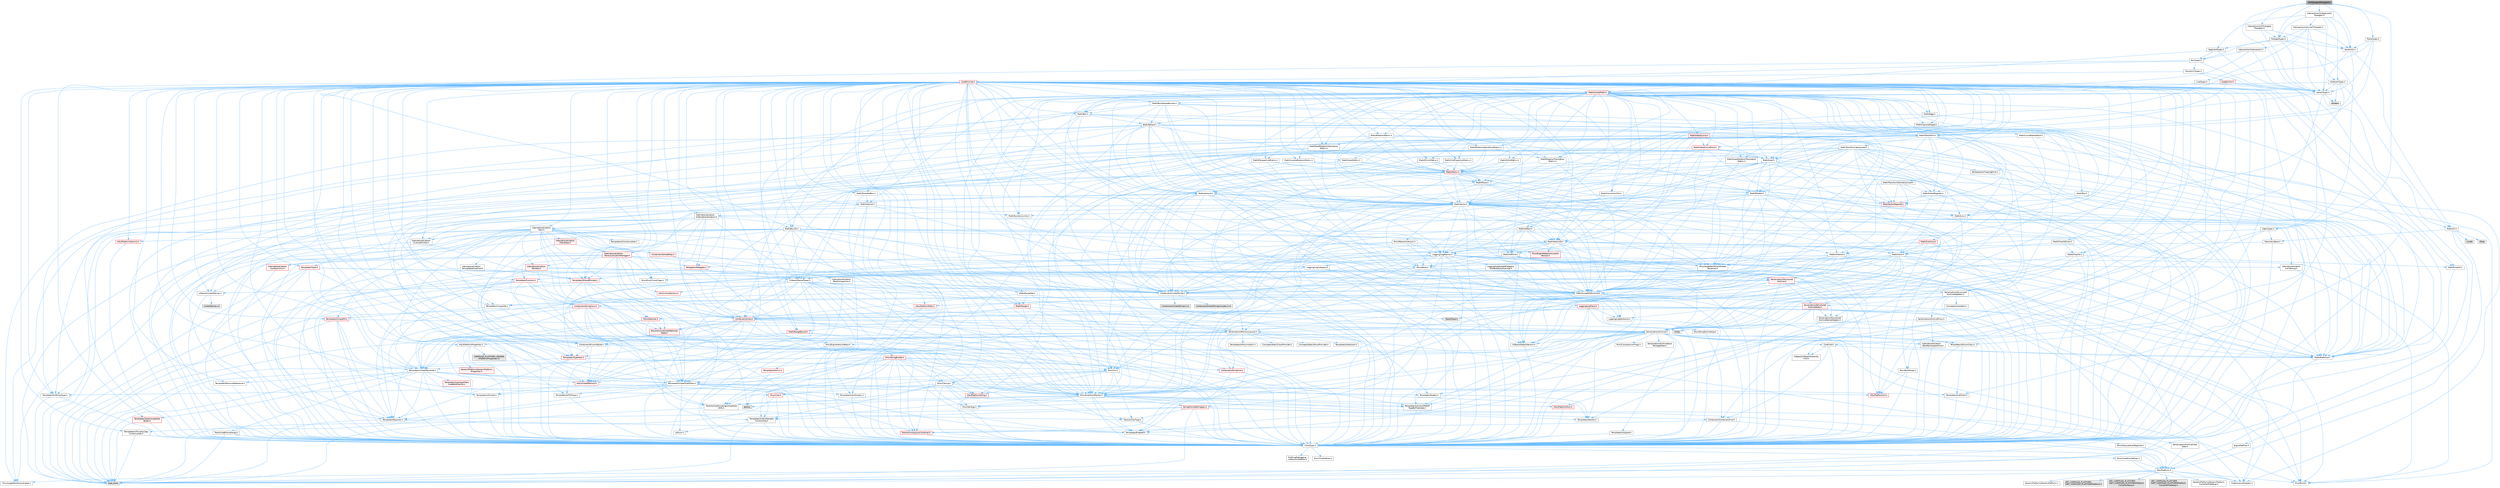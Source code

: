 digraph "IntrTriangle3Triangle3.h"
{
 // INTERACTIVE_SVG=YES
 // LATEX_PDF_SIZE
  bgcolor="transparent";
  edge [fontname=Helvetica,fontsize=10,labelfontname=Helvetica,labelfontsize=10];
  node [fontname=Helvetica,fontsize=10,shape=box,height=0.2,width=0.4];
  Node1 [id="Node000001",label="IntrTriangle3Triangle3.h",height=0.2,width=0.4,color="gray40", fillcolor="grey60", style="filled", fontcolor="black",tooltip=" "];
  Node1 -> Node2 [id="edge1_Node000001_Node000002",color="steelblue1",style="solid",tooltip=" "];
  Node2 [id="Node000002",label="VectorTypes.h",height=0.2,width=0.4,color="grey40", fillcolor="white", style="filled",URL="$d4/d5b/VectorTypes_8h.html",tooltip=" "];
  Node2 -> Node3 [id="edge2_Node000002_Node000003",color="steelblue1",style="solid",tooltip=" "];
  Node3 [id="Node000003",label="Math/Vector.h",height=0.2,width=0.4,color="grey40", fillcolor="white", style="filled",URL="$d6/dbe/Vector_8h.html",tooltip=" "];
  Node3 -> Node4 [id="edge3_Node000003_Node000004",color="steelblue1",style="solid",tooltip=" "];
  Node4 [id="Node000004",label="CoreTypes.h",height=0.2,width=0.4,color="grey40", fillcolor="white", style="filled",URL="$dc/dec/CoreTypes_8h.html",tooltip=" "];
  Node4 -> Node5 [id="edge4_Node000004_Node000005",color="steelblue1",style="solid",tooltip=" "];
  Node5 [id="Node000005",label="HAL/Platform.h",height=0.2,width=0.4,color="grey40", fillcolor="white", style="filled",URL="$d9/dd0/Platform_8h.html",tooltip=" "];
  Node5 -> Node6 [id="edge5_Node000005_Node000006",color="steelblue1",style="solid",tooltip=" "];
  Node6 [id="Node000006",label="Misc/Build.h",height=0.2,width=0.4,color="grey40", fillcolor="white", style="filled",URL="$d3/dbb/Build_8h.html",tooltip=" "];
  Node5 -> Node7 [id="edge6_Node000005_Node000007",color="steelblue1",style="solid",tooltip=" "];
  Node7 [id="Node000007",label="Misc/LargeWorldCoordinates.h",height=0.2,width=0.4,color="grey40", fillcolor="white", style="filled",URL="$d2/dcb/LargeWorldCoordinates_8h.html",tooltip=" "];
  Node5 -> Node8 [id="edge7_Node000005_Node000008",color="steelblue1",style="solid",tooltip=" "];
  Node8 [id="Node000008",label="type_traits",height=0.2,width=0.4,color="grey60", fillcolor="#E0E0E0", style="filled",tooltip=" "];
  Node5 -> Node9 [id="edge8_Node000005_Node000009",color="steelblue1",style="solid",tooltip=" "];
  Node9 [id="Node000009",label="PreprocessorHelpers.h",height=0.2,width=0.4,color="grey40", fillcolor="white", style="filled",URL="$db/ddb/PreprocessorHelpers_8h.html",tooltip=" "];
  Node5 -> Node10 [id="edge9_Node000005_Node000010",color="steelblue1",style="solid",tooltip=" "];
  Node10 [id="Node000010",label="UBT_COMPILED_PLATFORM\l/UBT_COMPILED_PLATFORMPlatform\lCompilerPreSetup.h",height=0.2,width=0.4,color="grey60", fillcolor="#E0E0E0", style="filled",tooltip=" "];
  Node5 -> Node11 [id="edge10_Node000005_Node000011",color="steelblue1",style="solid",tooltip=" "];
  Node11 [id="Node000011",label="GenericPlatform/GenericPlatform\lCompilerPreSetup.h",height=0.2,width=0.4,color="grey40", fillcolor="white", style="filled",URL="$d9/dc8/GenericPlatformCompilerPreSetup_8h.html",tooltip=" "];
  Node5 -> Node12 [id="edge11_Node000005_Node000012",color="steelblue1",style="solid",tooltip=" "];
  Node12 [id="Node000012",label="GenericPlatform/GenericPlatform.h",height=0.2,width=0.4,color="grey40", fillcolor="white", style="filled",URL="$d6/d84/GenericPlatform_8h.html",tooltip=" "];
  Node5 -> Node13 [id="edge12_Node000005_Node000013",color="steelblue1",style="solid",tooltip=" "];
  Node13 [id="Node000013",label="UBT_COMPILED_PLATFORM\l/UBT_COMPILED_PLATFORMPlatform.h",height=0.2,width=0.4,color="grey60", fillcolor="#E0E0E0", style="filled",tooltip=" "];
  Node5 -> Node14 [id="edge13_Node000005_Node000014",color="steelblue1",style="solid",tooltip=" "];
  Node14 [id="Node000014",label="UBT_COMPILED_PLATFORM\l/UBT_COMPILED_PLATFORMPlatform\lCompilerSetup.h",height=0.2,width=0.4,color="grey60", fillcolor="#E0E0E0", style="filled",tooltip=" "];
  Node4 -> Node15 [id="edge14_Node000004_Node000015",color="steelblue1",style="solid",tooltip=" "];
  Node15 [id="Node000015",label="ProfilingDebugging\l/UMemoryDefines.h",height=0.2,width=0.4,color="grey40", fillcolor="white", style="filled",URL="$d2/da2/UMemoryDefines_8h.html",tooltip=" "];
  Node4 -> Node16 [id="edge15_Node000004_Node000016",color="steelblue1",style="solid",tooltip=" "];
  Node16 [id="Node000016",label="Misc/CoreMiscDefines.h",height=0.2,width=0.4,color="grey40", fillcolor="white", style="filled",URL="$da/d38/CoreMiscDefines_8h.html",tooltip=" "];
  Node16 -> Node5 [id="edge16_Node000016_Node000005",color="steelblue1",style="solid",tooltip=" "];
  Node16 -> Node9 [id="edge17_Node000016_Node000009",color="steelblue1",style="solid",tooltip=" "];
  Node4 -> Node17 [id="edge18_Node000004_Node000017",color="steelblue1",style="solid",tooltip=" "];
  Node17 [id="Node000017",label="Misc/CoreDefines.h",height=0.2,width=0.4,color="grey40", fillcolor="white", style="filled",URL="$d3/dd2/CoreDefines_8h.html",tooltip=" "];
  Node3 -> Node18 [id="edge19_Node000003_Node000018",color="steelblue1",style="solid",tooltip=" "];
  Node18 [id="Node000018",label="Misc/AssertionMacros.h",height=0.2,width=0.4,color="grey40", fillcolor="white", style="filled",URL="$d0/dfa/AssertionMacros_8h.html",tooltip=" "];
  Node18 -> Node4 [id="edge20_Node000018_Node000004",color="steelblue1",style="solid",tooltip=" "];
  Node18 -> Node5 [id="edge21_Node000018_Node000005",color="steelblue1",style="solid",tooltip=" "];
  Node18 -> Node19 [id="edge22_Node000018_Node000019",color="steelblue1",style="solid",tooltip=" "];
  Node19 [id="Node000019",label="HAL/PlatformMisc.h",height=0.2,width=0.4,color="red", fillcolor="#FFF0F0", style="filled",URL="$d0/df5/PlatformMisc_8h.html",tooltip=" "];
  Node19 -> Node4 [id="edge23_Node000019_Node000004",color="steelblue1",style="solid",tooltip=" "];
  Node18 -> Node9 [id="edge24_Node000018_Node000009",color="steelblue1",style="solid",tooltip=" "];
  Node18 -> Node55 [id="edge25_Node000018_Node000055",color="steelblue1",style="solid",tooltip=" "];
  Node55 [id="Node000055",label="Templates/EnableIf.h",height=0.2,width=0.4,color="grey40", fillcolor="white", style="filled",URL="$d7/d60/EnableIf_8h.html",tooltip=" "];
  Node55 -> Node4 [id="edge26_Node000055_Node000004",color="steelblue1",style="solid",tooltip=" "];
  Node18 -> Node56 [id="edge27_Node000018_Node000056",color="steelblue1",style="solid",tooltip=" "];
  Node56 [id="Node000056",label="Templates/IsArrayOrRefOf\lTypeByPredicate.h",height=0.2,width=0.4,color="grey40", fillcolor="white", style="filled",URL="$d6/da1/IsArrayOrRefOfTypeByPredicate_8h.html",tooltip=" "];
  Node56 -> Node4 [id="edge28_Node000056_Node000004",color="steelblue1",style="solid",tooltip=" "];
  Node18 -> Node57 [id="edge29_Node000018_Node000057",color="steelblue1",style="solid",tooltip=" "];
  Node57 [id="Node000057",label="Templates/IsValidVariadic\lFunctionArg.h",height=0.2,width=0.4,color="grey40", fillcolor="white", style="filled",URL="$d0/dc8/IsValidVariadicFunctionArg_8h.html",tooltip=" "];
  Node57 -> Node4 [id="edge30_Node000057_Node000004",color="steelblue1",style="solid",tooltip=" "];
  Node57 -> Node58 [id="edge31_Node000057_Node000058",color="steelblue1",style="solid",tooltip=" "];
  Node58 [id="Node000058",label="IsEnum.h",height=0.2,width=0.4,color="grey40", fillcolor="white", style="filled",URL="$d4/de5/IsEnum_8h.html",tooltip=" "];
  Node57 -> Node8 [id="edge32_Node000057_Node000008",color="steelblue1",style="solid",tooltip=" "];
  Node18 -> Node59 [id="edge33_Node000018_Node000059",color="steelblue1",style="solid",tooltip=" "];
  Node59 [id="Node000059",label="Traits/IsCharEncodingCompatible\lWith.h",height=0.2,width=0.4,color="grey40", fillcolor="white", style="filled",URL="$df/dd1/IsCharEncodingCompatibleWith_8h.html",tooltip=" "];
  Node59 -> Node8 [id="edge34_Node000059_Node000008",color="steelblue1",style="solid",tooltip=" "];
  Node59 -> Node60 [id="edge35_Node000059_Node000060",color="steelblue1",style="solid",tooltip=" "];
  Node60 [id="Node000060",label="Traits/IsCharType.h",height=0.2,width=0.4,color="grey40", fillcolor="white", style="filled",URL="$db/d51/IsCharType_8h.html",tooltip=" "];
  Node60 -> Node4 [id="edge36_Node000060_Node000004",color="steelblue1",style="solid",tooltip=" "];
  Node18 -> Node61 [id="edge37_Node000018_Node000061",color="steelblue1",style="solid",tooltip=" "];
  Node61 [id="Node000061",label="Misc/VarArgs.h",height=0.2,width=0.4,color="grey40", fillcolor="white", style="filled",URL="$d5/d6f/VarArgs_8h.html",tooltip=" "];
  Node61 -> Node4 [id="edge38_Node000061_Node000004",color="steelblue1",style="solid",tooltip=" "];
  Node18 -> Node62 [id="edge39_Node000018_Node000062",color="steelblue1",style="solid",tooltip=" "];
  Node62 [id="Node000062",label="String/FormatStringSan.h",height=0.2,width=0.4,color="red", fillcolor="#FFF0F0", style="filled",URL="$d3/d8b/FormatStringSan_8h.html",tooltip=" "];
  Node62 -> Node8 [id="edge40_Node000062_Node000008",color="steelblue1",style="solid",tooltip=" "];
  Node62 -> Node4 [id="edge41_Node000062_Node000004",color="steelblue1",style="solid",tooltip=" "];
  Node62 -> Node63 [id="edge42_Node000062_Node000063",color="steelblue1",style="solid",tooltip=" "];
  Node63 [id="Node000063",label="Templates/Requires.h",height=0.2,width=0.4,color="grey40", fillcolor="white", style="filled",URL="$dc/d96/Requires_8h.html",tooltip=" "];
  Node63 -> Node55 [id="edge43_Node000063_Node000055",color="steelblue1",style="solid",tooltip=" "];
  Node63 -> Node8 [id="edge44_Node000063_Node000008",color="steelblue1",style="solid",tooltip=" "];
  Node62 -> Node64 [id="edge45_Node000062_Node000064",color="steelblue1",style="solid",tooltip=" "];
  Node64 [id="Node000064",label="Templates/Identity.h",height=0.2,width=0.4,color="grey40", fillcolor="white", style="filled",URL="$d0/dd5/Identity_8h.html",tooltip=" "];
  Node62 -> Node57 [id="edge46_Node000062_Node000057",color="steelblue1",style="solid",tooltip=" "];
  Node62 -> Node60 [id="edge47_Node000062_Node000060",color="steelblue1",style="solid",tooltip=" "];
  Node62 -> Node27 [id="edge48_Node000062_Node000027",color="steelblue1",style="solid",tooltip=" "];
  Node27 [id="Node000027",label="Containers/ContainersFwd.h",height=0.2,width=0.4,color="grey40", fillcolor="white", style="filled",URL="$d4/d0a/ContainersFwd_8h.html",tooltip=" "];
  Node27 -> Node5 [id="edge49_Node000027_Node000005",color="steelblue1",style="solid",tooltip=" "];
  Node27 -> Node4 [id="edge50_Node000027_Node000004",color="steelblue1",style="solid",tooltip=" "];
  Node27 -> Node24 [id="edge51_Node000027_Node000024",color="steelblue1",style="solid",tooltip=" "];
  Node24 [id="Node000024",label="Traits/IsContiguousContainer.h",height=0.2,width=0.4,color="red", fillcolor="#FFF0F0", style="filled",URL="$d5/d3c/IsContiguousContainer_8h.html",tooltip=" "];
  Node24 -> Node4 [id="edge52_Node000024_Node000004",color="steelblue1",style="solid",tooltip=" "];
  Node18 -> Node68 [id="edge53_Node000018_Node000068",color="steelblue1",style="solid",tooltip=" "];
  Node68 [id="Node000068",label="atomic",height=0.2,width=0.4,color="grey60", fillcolor="#E0E0E0", style="filled",tooltip=" "];
  Node3 -> Node28 [id="edge54_Node000003_Node000028",color="steelblue1",style="solid",tooltip=" "];
  Node28 [id="Node000028",label="Math/MathFwd.h",height=0.2,width=0.4,color="grey40", fillcolor="white", style="filled",URL="$d2/d10/MathFwd_8h.html",tooltip=" "];
  Node28 -> Node5 [id="edge55_Node000028_Node000005",color="steelblue1",style="solid",tooltip=" "];
  Node3 -> Node41 [id="edge56_Node000003_Node000041",color="steelblue1",style="solid",tooltip=" "];
  Node41 [id="Node000041",label="Math/NumericLimits.h",height=0.2,width=0.4,color="grey40", fillcolor="white", style="filled",URL="$df/d1b/NumericLimits_8h.html",tooltip=" "];
  Node41 -> Node4 [id="edge57_Node000041_Node000004",color="steelblue1",style="solid",tooltip=" "];
  Node3 -> Node69 [id="edge58_Node000003_Node000069",color="steelblue1",style="solid",tooltip=" "];
  Node69 [id="Node000069",label="Misc/Crc.h",height=0.2,width=0.4,color="grey40", fillcolor="white", style="filled",URL="$d4/dd2/Crc_8h.html",tooltip=" "];
  Node69 -> Node4 [id="edge59_Node000069_Node000004",color="steelblue1",style="solid",tooltip=" "];
  Node69 -> Node70 [id="edge60_Node000069_Node000070",color="steelblue1",style="solid",tooltip=" "];
  Node70 [id="Node000070",label="HAL/PlatformString.h",height=0.2,width=0.4,color="red", fillcolor="#FFF0F0", style="filled",URL="$db/db5/PlatformString_8h.html",tooltip=" "];
  Node70 -> Node4 [id="edge61_Node000070_Node000004",color="steelblue1",style="solid",tooltip=" "];
  Node69 -> Node18 [id="edge62_Node000069_Node000018",color="steelblue1",style="solid",tooltip=" "];
  Node69 -> Node72 [id="edge63_Node000069_Node000072",color="steelblue1",style="solid",tooltip=" "];
  Node72 [id="Node000072",label="Misc/CString.h",height=0.2,width=0.4,color="grey40", fillcolor="white", style="filled",URL="$d2/d49/CString_8h.html",tooltip=" "];
  Node72 -> Node4 [id="edge64_Node000072_Node000004",color="steelblue1",style="solid",tooltip=" "];
  Node72 -> Node31 [id="edge65_Node000072_Node000031",color="steelblue1",style="solid",tooltip=" "];
  Node31 [id="Node000031",label="HAL/PlatformCrt.h",height=0.2,width=0.4,color="red", fillcolor="#FFF0F0", style="filled",URL="$d8/d75/PlatformCrt_8h.html",tooltip=" "];
  Node72 -> Node70 [id="edge66_Node000072_Node000070",color="steelblue1",style="solid",tooltip=" "];
  Node72 -> Node18 [id="edge67_Node000072_Node000018",color="steelblue1",style="solid",tooltip=" "];
  Node72 -> Node73 [id="edge68_Node000072_Node000073",color="steelblue1",style="solid",tooltip=" "];
  Node73 [id="Node000073",label="Misc/Char.h",height=0.2,width=0.4,color="red", fillcolor="#FFF0F0", style="filled",URL="$d0/d58/Char_8h.html",tooltip=" "];
  Node73 -> Node4 [id="edge69_Node000073_Node000004",color="steelblue1",style="solid",tooltip=" "];
  Node73 -> Node8 [id="edge70_Node000073_Node000008",color="steelblue1",style="solid",tooltip=" "];
  Node72 -> Node61 [id="edge71_Node000072_Node000061",color="steelblue1",style="solid",tooltip=" "];
  Node72 -> Node56 [id="edge72_Node000072_Node000056",color="steelblue1",style="solid",tooltip=" "];
  Node72 -> Node57 [id="edge73_Node000072_Node000057",color="steelblue1",style="solid",tooltip=" "];
  Node72 -> Node59 [id="edge74_Node000072_Node000059",color="steelblue1",style="solid",tooltip=" "];
  Node69 -> Node73 [id="edge75_Node000069_Node000073",color="steelblue1",style="solid",tooltip=" "];
  Node69 -> Node77 [id="edge76_Node000069_Node000077",color="steelblue1",style="solid",tooltip=" "];
  Node77 [id="Node000077",label="Templates/UnrealTypeTraits.h",height=0.2,width=0.4,color="grey40", fillcolor="white", style="filled",URL="$d2/d2d/UnrealTypeTraits_8h.html",tooltip=" "];
  Node77 -> Node4 [id="edge77_Node000077_Node000004",color="steelblue1",style="solid",tooltip=" "];
  Node77 -> Node78 [id="edge78_Node000077_Node000078",color="steelblue1",style="solid",tooltip=" "];
  Node78 [id="Node000078",label="Templates/IsPointer.h",height=0.2,width=0.4,color="grey40", fillcolor="white", style="filled",URL="$d7/d05/IsPointer_8h.html",tooltip=" "];
  Node78 -> Node4 [id="edge79_Node000078_Node000004",color="steelblue1",style="solid",tooltip=" "];
  Node77 -> Node18 [id="edge80_Node000077_Node000018",color="steelblue1",style="solid",tooltip=" "];
  Node77 -> Node79 [id="edge81_Node000077_Node000079",color="steelblue1",style="solid",tooltip=" "];
  Node79 [id="Node000079",label="Templates/AndOrNot.h",height=0.2,width=0.4,color="grey40", fillcolor="white", style="filled",URL="$db/d0a/AndOrNot_8h.html",tooltip=" "];
  Node79 -> Node4 [id="edge82_Node000079_Node000004",color="steelblue1",style="solid",tooltip=" "];
  Node77 -> Node55 [id="edge83_Node000077_Node000055",color="steelblue1",style="solid",tooltip=" "];
  Node77 -> Node80 [id="edge84_Node000077_Node000080",color="steelblue1",style="solid",tooltip=" "];
  Node80 [id="Node000080",label="Templates/IsArithmetic.h",height=0.2,width=0.4,color="grey40", fillcolor="white", style="filled",URL="$d2/d5d/IsArithmetic_8h.html",tooltip=" "];
  Node80 -> Node4 [id="edge85_Node000080_Node000004",color="steelblue1",style="solid",tooltip=" "];
  Node77 -> Node58 [id="edge86_Node000077_Node000058",color="steelblue1",style="solid",tooltip=" "];
  Node77 -> Node81 [id="edge87_Node000077_Node000081",color="steelblue1",style="solid",tooltip=" "];
  Node81 [id="Node000081",label="Templates/Models.h",height=0.2,width=0.4,color="grey40", fillcolor="white", style="filled",URL="$d3/d0c/Models_8h.html",tooltip=" "];
  Node81 -> Node64 [id="edge88_Node000081_Node000064",color="steelblue1",style="solid",tooltip=" "];
  Node77 -> Node82 [id="edge89_Node000077_Node000082",color="steelblue1",style="solid",tooltip=" "];
  Node82 [id="Node000082",label="Templates/IsPODType.h",height=0.2,width=0.4,color="grey40", fillcolor="white", style="filled",URL="$d7/db1/IsPODType_8h.html",tooltip=" "];
  Node82 -> Node4 [id="edge90_Node000082_Node000004",color="steelblue1",style="solid",tooltip=" "];
  Node77 -> Node83 [id="edge91_Node000077_Node000083",color="steelblue1",style="solid",tooltip=" "];
  Node83 [id="Node000083",label="Templates/IsUECoreType.h",height=0.2,width=0.4,color="grey40", fillcolor="white", style="filled",URL="$d1/db8/IsUECoreType_8h.html",tooltip=" "];
  Node83 -> Node4 [id="edge92_Node000083_Node000004",color="steelblue1",style="solid",tooltip=" "];
  Node83 -> Node8 [id="edge93_Node000083_Node000008",color="steelblue1",style="solid",tooltip=" "];
  Node77 -> Node84 [id="edge94_Node000077_Node000084",color="steelblue1",style="solid",tooltip=" "];
  Node84 [id="Node000084",label="Templates/IsTriviallyCopy\lConstructible.h",height=0.2,width=0.4,color="grey40", fillcolor="white", style="filled",URL="$d3/d78/IsTriviallyCopyConstructible_8h.html",tooltip=" "];
  Node84 -> Node4 [id="edge95_Node000084_Node000004",color="steelblue1",style="solid",tooltip=" "];
  Node84 -> Node8 [id="edge96_Node000084_Node000008",color="steelblue1",style="solid",tooltip=" "];
  Node69 -> Node60 [id="edge97_Node000069_Node000060",color="steelblue1",style="solid",tooltip=" "];
  Node3 -> Node85 [id="edge98_Node000003_Node000085",color="steelblue1",style="solid",tooltip=" "];
  Node85 [id="Node000085",label="Math/UnrealMathUtility.h",height=0.2,width=0.4,color="grey40", fillcolor="white", style="filled",URL="$db/db8/UnrealMathUtility_8h.html",tooltip=" "];
  Node85 -> Node4 [id="edge99_Node000085_Node000004",color="steelblue1",style="solid",tooltip=" "];
  Node85 -> Node18 [id="edge100_Node000085_Node000018",color="steelblue1",style="solid",tooltip=" "];
  Node85 -> Node86 [id="edge101_Node000085_Node000086",color="steelblue1",style="solid",tooltip=" "];
  Node86 [id="Node000086",label="HAL/PlatformMath.h",height=0.2,width=0.4,color="red", fillcolor="#FFF0F0", style="filled",URL="$dc/d53/PlatformMath_8h.html",tooltip=" "];
  Node86 -> Node4 [id="edge102_Node000086_Node000004",color="steelblue1",style="solid",tooltip=" "];
  Node85 -> Node28 [id="edge103_Node000085_Node000028",color="steelblue1",style="solid",tooltip=" "];
  Node85 -> Node64 [id="edge104_Node000085_Node000064",color="steelblue1",style="solid",tooltip=" "];
  Node85 -> Node63 [id="edge105_Node000085_Node000063",color="steelblue1",style="solid",tooltip=" "];
  Node3 -> Node97 [id="edge106_Node000003_Node000097",color="steelblue1",style="solid",tooltip=" "];
  Node97 [id="Node000097",label="Containers/UnrealString.h",height=0.2,width=0.4,color="grey40", fillcolor="white", style="filled",URL="$d5/dba/UnrealString_8h.html",tooltip=" "];
  Node97 -> Node98 [id="edge107_Node000097_Node000098",color="steelblue1",style="solid",tooltip=" "];
  Node98 [id="Node000098",label="Containers/UnrealStringIncludes.h.inl",height=0.2,width=0.4,color="grey60", fillcolor="#E0E0E0", style="filled",tooltip=" "];
  Node97 -> Node99 [id="edge108_Node000097_Node000099",color="steelblue1",style="solid",tooltip=" "];
  Node99 [id="Node000099",label="Containers/UnrealString.h.inl",height=0.2,width=0.4,color="grey60", fillcolor="#E0E0E0", style="filled",tooltip=" "];
  Node97 -> Node100 [id="edge109_Node000097_Node000100",color="steelblue1",style="solid",tooltip=" "];
  Node100 [id="Node000100",label="Misc/StringFormatArg.h",height=0.2,width=0.4,color="grey40", fillcolor="white", style="filled",URL="$d2/d16/StringFormatArg_8h.html",tooltip=" "];
  Node100 -> Node27 [id="edge110_Node000100_Node000027",color="steelblue1",style="solid",tooltip=" "];
  Node3 -> Node101 [id="edge111_Node000003_Node000101",color="steelblue1",style="solid",tooltip=" "];
  Node101 [id="Node000101",label="Misc/Parse.h",height=0.2,width=0.4,color="grey40", fillcolor="white", style="filled",URL="$dc/d71/Parse_8h.html",tooltip=" "];
  Node101 -> Node21 [id="edge112_Node000101_Node000021",color="steelblue1",style="solid",tooltip=" "];
  Node21 [id="Node000021",label="Containers/StringFwd.h",height=0.2,width=0.4,color="red", fillcolor="#FFF0F0", style="filled",URL="$df/d37/StringFwd_8h.html",tooltip=" "];
  Node21 -> Node4 [id="edge113_Node000021_Node000004",color="steelblue1",style="solid",tooltip=" "];
  Node21 -> Node24 [id="edge114_Node000021_Node000024",color="steelblue1",style="solid",tooltip=" "];
  Node101 -> Node97 [id="edge115_Node000101_Node000097",color="steelblue1",style="solid",tooltip=" "];
  Node101 -> Node4 [id="edge116_Node000101_Node000004",color="steelblue1",style="solid",tooltip=" "];
  Node101 -> Node31 [id="edge117_Node000101_Node000031",color="steelblue1",style="solid",tooltip=" "];
  Node101 -> Node6 [id="edge118_Node000101_Node000006",color="steelblue1",style="solid",tooltip=" "];
  Node101 -> Node43 [id="edge119_Node000101_Node000043",color="steelblue1",style="solid",tooltip=" "];
  Node43 [id="Node000043",label="Misc/EnumClassFlags.h",height=0.2,width=0.4,color="grey40", fillcolor="white", style="filled",URL="$d8/de7/EnumClassFlags_8h.html",tooltip=" "];
  Node101 -> Node102 [id="edge120_Node000101_Node000102",color="steelblue1",style="solid",tooltip=" "];
  Node102 [id="Node000102",label="Templates/Function.h",height=0.2,width=0.4,color="red", fillcolor="#FFF0F0", style="filled",URL="$df/df5/Function_8h.html",tooltip=" "];
  Node102 -> Node4 [id="edge121_Node000102_Node000004",color="steelblue1",style="solid",tooltip=" "];
  Node102 -> Node18 [id="edge122_Node000102_Node000018",color="steelblue1",style="solid",tooltip=" "];
  Node102 -> Node103 [id="edge123_Node000102_Node000103",color="steelblue1",style="solid",tooltip=" "];
  Node103 [id="Node000103",label="Misc/IntrusiveUnsetOptional\lState.h",height=0.2,width=0.4,color="red", fillcolor="#FFF0F0", style="filled",URL="$d2/d0a/IntrusiveUnsetOptionalState_8h.html",tooltip=" "];
  Node102 -> Node105 [id="edge124_Node000102_Node000105",color="steelblue1",style="solid",tooltip=" "];
  Node105 [id="Node000105",label="HAL/UnrealMemory.h",height=0.2,width=0.4,color="red", fillcolor="#FFF0F0", style="filled",URL="$d9/d96/UnrealMemory_8h.html",tooltip=" "];
  Node105 -> Node4 [id="edge125_Node000105_Node000004",color="steelblue1",style="solid",tooltip=" "];
  Node105 -> Node78 [id="edge126_Node000105_Node000078",color="steelblue1",style="solid",tooltip=" "];
  Node102 -> Node77 [id="edge127_Node000102_Node000077",color="steelblue1",style="solid",tooltip=" "];
  Node102 -> Node122 [id="edge128_Node000102_Node000122",color="steelblue1",style="solid",tooltip=" "];
  Node122 [id="Node000122",label="Templates/UnrealTemplate.h",height=0.2,width=0.4,color="grey40", fillcolor="white", style="filled",URL="$d4/d24/UnrealTemplate_8h.html",tooltip=" "];
  Node122 -> Node4 [id="edge129_Node000122_Node000004",color="steelblue1",style="solid",tooltip=" "];
  Node122 -> Node78 [id="edge130_Node000122_Node000078",color="steelblue1",style="solid",tooltip=" "];
  Node122 -> Node105 [id="edge131_Node000122_Node000105",color="steelblue1",style="solid",tooltip=" "];
  Node122 -> Node123 [id="edge132_Node000122_Node000123",color="steelblue1",style="solid",tooltip=" "];
  Node123 [id="Node000123",label="Templates/CopyQualifiers\lAndRefsFromTo.h",height=0.2,width=0.4,color="red", fillcolor="#FFF0F0", style="filled",URL="$d3/db3/CopyQualifiersAndRefsFromTo_8h.html",tooltip=" "];
  Node122 -> Node77 [id="edge133_Node000122_Node000077",color="steelblue1",style="solid",tooltip=" "];
  Node122 -> Node89 [id="edge134_Node000122_Node000089",color="steelblue1",style="solid",tooltip=" "];
  Node89 [id="Node000089",label="Templates/RemoveReference.h",height=0.2,width=0.4,color="grey40", fillcolor="white", style="filled",URL="$da/dbe/RemoveReference_8h.html",tooltip=" "];
  Node89 -> Node4 [id="edge135_Node000089_Node000004",color="steelblue1",style="solid",tooltip=" "];
  Node122 -> Node63 [id="edge136_Node000122_Node000063",color="steelblue1",style="solid",tooltip=" "];
  Node122 -> Node94 [id="edge137_Node000122_Node000094",color="steelblue1",style="solid",tooltip=" "];
  Node94 [id="Node000094",label="Templates/TypeCompatible\lBytes.h",height=0.2,width=0.4,color="red", fillcolor="#FFF0F0", style="filled",URL="$df/d0a/TypeCompatibleBytes_8h.html",tooltip=" "];
  Node94 -> Node4 [id="edge138_Node000094_Node000004",color="steelblue1",style="solid",tooltip=" "];
  Node94 -> Node8 [id="edge139_Node000094_Node000008",color="steelblue1",style="solid",tooltip=" "];
  Node122 -> Node64 [id="edge140_Node000122_Node000064",color="steelblue1",style="solid",tooltip=" "];
  Node122 -> Node24 [id="edge141_Node000122_Node000024",color="steelblue1",style="solid",tooltip=" "];
  Node122 -> Node125 [id="edge142_Node000122_Node000125",color="steelblue1",style="solid",tooltip=" "];
  Node125 [id="Node000125",label="Traits/UseBitwiseSwap.h",height=0.2,width=0.4,color="grey40", fillcolor="white", style="filled",URL="$db/df3/UseBitwiseSwap_8h.html",tooltip=" "];
  Node125 -> Node4 [id="edge143_Node000125_Node000004",color="steelblue1",style="solid",tooltip=" "];
  Node125 -> Node8 [id="edge144_Node000125_Node000008",color="steelblue1",style="solid",tooltip=" "];
  Node122 -> Node8 [id="edge145_Node000122_Node000008",color="steelblue1",style="solid",tooltip=" "];
  Node102 -> Node63 [id="edge146_Node000102_Node000063",color="steelblue1",style="solid",tooltip=" "];
  Node102 -> Node85 [id="edge147_Node000102_Node000085",color="steelblue1",style="solid",tooltip=" "];
  Node102 -> Node8 [id="edge148_Node000102_Node000008",color="steelblue1",style="solid",tooltip=" "];
  Node3 -> Node126 [id="edge149_Node000003_Node000126",color="steelblue1",style="solid",tooltip=" "];
  Node126 [id="Node000126",label="Misc/LargeWorldCoordinates\lSerializer.h",height=0.2,width=0.4,color="grey40", fillcolor="white", style="filled",URL="$d7/df9/LargeWorldCoordinatesSerializer_8h.html",tooltip=" "];
  Node126 -> Node127 [id="edge150_Node000126_Node000127",color="steelblue1",style="solid",tooltip=" "];
  Node127 [id="Node000127",label="UObject/NameTypes.h",height=0.2,width=0.4,color="grey40", fillcolor="white", style="filled",URL="$d6/d35/NameTypes_8h.html",tooltip=" "];
  Node127 -> Node4 [id="edge151_Node000127_Node000004",color="steelblue1",style="solid",tooltip=" "];
  Node127 -> Node18 [id="edge152_Node000127_Node000018",color="steelblue1",style="solid",tooltip=" "];
  Node127 -> Node105 [id="edge153_Node000127_Node000105",color="steelblue1",style="solid",tooltip=" "];
  Node127 -> Node77 [id="edge154_Node000127_Node000077",color="steelblue1",style="solid",tooltip=" "];
  Node127 -> Node122 [id="edge155_Node000127_Node000122",color="steelblue1",style="solid",tooltip=" "];
  Node127 -> Node97 [id="edge156_Node000127_Node000097",color="steelblue1",style="solid",tooltip=" "];
  Node127 -> Node128 [id="edge157_Node000127_Node000128",color="steelblue1",style="solid",tooltip=" "];
  Node128 [id="Node000128",label="HAL/CriticalSection.h",height=0.2,width=0.4,color="red", fillcolor="#FFF0F0", style="filled",URL="$d6/d90/CriticalSection_8h.html",tooltip=" "];
  Node127 -> Node131 [id="edge158_Node000127_Node000131",color="steelblue1",style="solid",tooltip=" "];
  Node131 [id="Node000131",label="Containers/StringConv.h",height=0.2,width=0.4,color="red", fillcolor="#FFF0F0", style="filled",URL="$d3/ddf/StringConv_8h.html",tooltip=" "];
  Node131 -> Node4 [id="edge159_Node000131_Node000004",color="steelblue1",style="solid",tooltip=" "];
  Node131 -> Node18 [id="edge160_Node000131_Node000018",color="steelblue1",style="solid",tooltip=" "];
  Node131 -> Node136 [id="edge161_Node000131_Node000136",color="steelblue1",style="solid",tooltip=" "];
  Node136 [id="Node000136",label="Containers/Array.h",height=0.2,width=0.4,color="red", fillcolor="#FFF0F0", style="filled",URL="$df/dd0/Array_8h.html",tooltip=" "];
  Node136 -> Node4 [id="edge162_Node000136_Node000004",color="steelblue1",style="solid",tooltip=" "];
  Node136 -> Node18 [id="edge163_Node000136_Node000018",color="steelblue1",style="solid",tooltip=" "];
  Node136 -> Node103 [id="edge164_Node000136_Node000103",color="steelblue1",style="solid",tooltip=" "];
  Node136 -> Node105 [id="edge165_Node000136_Node000105",color="steelblue1",style="solid",tooltip=" "];
  Node136 -> Node77 [id="edge166_Node000136_Node000077",color="steelblue1",style="solid",tooltip=" "];
  Node136 -> Node122 [id="edge167_Node000136_Node000122",color="steelblue1",style="solid",tooltip=" "];
  Node136 -> Node141 [id="edge168_Node000136_Node000141",color="steelblue1",style="solid",tooltip=" "];
  Node141 [id="Node000141",label="Serialization/Archive.h",height=0.2,width=0.4,color="grey40", fillcolor="white", style="filled",URL="$d7/d3b/Archive_8h.html",tooltip=" "];
  Node141 -> Node26 [id="edge169_Node000141_Node000026",color="steelblue1",style="solid",tooltip=" "];
  Node26 [id="Node000026",label="CoreFwd.h",height=0.2,width=0.4,color="grey40", fillcolor="white", style="filled",URL="$d1/d1e/CoreFwd_8h.html",tooltip=" "];
  Node26 -> Node4 [id="edge170_Node000026_Node000004",color="steelblue1",style="solid",tooltip=" "];
  Node26 -> Node27 [id="edge171_Node000026_Node000027",color="steelblue1",style="solid",tooltip=" "];
  Node26 -> Node28 [id="edge172_Node000026_Node000028",color="steelblue1",style="solid",tooltip=" "];
  Node26 -> Node29 [id="edge173_Node000026_Node000029",color="steelblue1",style="solid",tooltip=" "];
  Node29 [id="Node000029",label="UObject/UObjectHierarchy\lFwd.h",height=0.2,width=0.4,color="grey40", fillcolor="white", style="filled",URL="$d3/d13/UObjectHierarchyFwd_8h.html",tooltip=" "];
  Node141 -> Node4 [id="edge174_Node000141_Node000004",color="steelblue1",style="solid",tooltip=" "];
  Node141 -> Node142 [id="edge175_Node000141_Node000142",color="steelblue1",style="solid",tooltip=" "];
  Node142 [id="Node000142",label="HAL/PlatformProperties.h",height=0.2,width=0.4,color="grey40", fillcolor="white", style="filled",URL="$d9/db0/PlatformProperties_8h.html",tooltip=" "];
  Node142 -> Node4 [id="edge176_Node000142_Node000004",color="steelblue1",style="solid",tooltip=" "];
  Node142 -> Node143 [id="edge177_Node000142_Node000143",color="steelblue1",style="solid",tooltip=" "];
  Node143 [id="Node000143",label="GenericPlatform/GenericPlatform\lProperties.h",height=0.2,width=0.4,color="red", fillcolor="#FFF0F0", style="filled",URL="$d2/dcd/GenericPlatformProperties_8h.html",tooltip=" "];
  Node143 -> Node4 [id="edge178_Node000143_Node000004",color="steelblue1",style="solid",tooltip=" "];
  Node142 -> Node144 [id="edge179_Node000142_Node000144",color="steelblue1",style="solid",tooltip=" "];
  Node144 [id="Node000144",label="COMPILED_PLATFORM_HEADER\l(PlatformProperties.h)",height=0.2,width=0.4,color="grey60", fillcolor="#E0E0E0", style="filled",tooltip=" "];
  Node141 -> Node145 [id="edge180_Node000141_Node000145",color="steelblue1",style="solid",tooltip=" "];
  Node145 [id="Node000145",label="Internationalization\l/TextNamespaceFwd.h",height=0.2,width=0.4,color="grey40", fillcolor="white", style="filled",URL="$d8/d97/TextNamespaceFwd_8h.html",tooltip=" "];
  Node145 -> Node4 [id="edge181_Node000145_Node000004",color="steelblue1",style="solid",tooltip=" "];
  Node141 -> Node28 [id="edge182_Node000141_Node000028",color="steelblue1",style="solid",tooltip=" "];
  Node141 -> Node18 [id="edge183_Node000141_Node000018",color="steelblue1",style="solid",tooltip=" "];
  Node141 -> Node6 [id="edge184_Node000141_Node000006",color="steelblue1",style="solid",tooltip=" "];
  Node141 -> Node42 [id="edge185_Node000141_Node000042",color="steelblue1",style="solid",tooltip=" "];
  Node42 [id="Node000042",label="Misc/CompressionFlags.h",height=0.2,width=0.4,color="grey40", fillcolor="white", style="filled",URL="$d9/d76/CompressionFlags_8h.html",tooltip=" "];
  Node141 -> Node146 [id="edge186_Node000141_Node000146",color="steelblue1",style="solid",tooltip=" "];
  Node146 [id="Node000146",label="Misc/EngineVersionBase.h",height=0.2,width=0.4,color="grey40", fillcolor="white", style="filled",URL="$d5/d2b/EngineVersionBase_8h.html",tooltip=" "];
  Node146 -> Node4 [id="edge187_Node000146_Node000004",color="steelblue1",style="solid",tooltip=" "];
  Node141 -> Node61 [id="edge188_Node000141_Node000061",color="steelblue1",style="solid",tooltip=" "];
  Node141 -> Node147 [id="edge189_Node000141_Node000147",color="steelblue1",style="solid",tooltip=" "];
  Node147 [id="Node000147",label="Serialization/ArchiveCook\lData.h",height=0.2,width=0.4,color="grey40", fillcolor="white", style="filled",URL="$dc/db6/ArchiveCookData_8h.html",tooltip=" "];
  Node147 -> Node5 [id="edge190_Node000147_Node000005",color="steelblue1",style="solid",tooltip=" "];
  Node141 -> Node148 [id="edge191_Node000141_Node000148",color="steelblue1",style="solid",tooltip=" "];
  Node148 [id="Node000148",label="Serialization/ArchiveSave\lPackageData.h",height=0.2,width=0.4,color="grey40", fillcolor="white", style="filled",URL="$d1/d37/ArchiveSavePackageData_8h.html",tooltip=" "];
  Node141 -> Node55 [id="edge192_Node000141_Node000055",color="steelblue1",style="solid",tooltip=" "];
  Node141 -> Node56 [id="edge193_Node000141_Node000056",color="steelblue1",style="solid",tooltip=" "];
  Node141 -> Node149 [id="edge194_Node000141_Node000149",color="steelblue1",style="solid",tooltip=" "];
  Node149 [id="Node000149",label="Templates/IsEnumClass.h",height=0.2,width=0.4,color="grey40", fillcolor="white", style="filled",URL="$d7/d15/IsEnumClass_8h.html",tooltip=" "];
  Node149 -> Node4 [id="edge195_Node000149_Node000004",color="steelblue1",style="solid",tooltip=" "];
  Node149 -> Node79 [id="edge196_Node000149_Node000079",color="steelblue1",style="solid",tooltip=" "];
  Node141 -> Node92 [id="edge197_Node000141_Node000092",color="steelblue1",style="solid",tooltip=" "];
  Node92 [id="Node000092",label="Templates/IsSigned.h",height=0.2,width=0.4,color="grey40", fillcolor="white", style="filled",URL="$d8/dd8/IsSigned_8h.html",tooltip=" "];
  Node92 -> Node4 [id="edge198_Node000092_Node000004",color="steelblue1",style="solid",tooltip=" "];
  Node141 -> Node57 [id="edge199_Node000141_Node000057",color="steelblue1",style="solid",tooltip=" "];
  Node141 -> Node122 [id="edge200_Node000141_Node000122",color="steelblue1",style="solid",tooltip=" "];
  Node141 -> Node59 [id="edge201_Node000141_Node000059",color="steelblue1",style="solid",tooltip=" "];
  Node141 -> Node150 [id="edge202_Node000141_Node000150",color="steelblue1",style="solid",tooltip=" "];
  Node150 [id="Node000150",label="UObject/ObjectVersion.h",height=0.2,width=0.4,color="grey40", fillcolor="white", style="filled",URL="$da/d63/ObjectVersion_8h.html",tooltip=" "];
  Node150 -> Node4 [id="edge203_Node000150_Node000004",color="steelblue1",style="solid",tooltip=" "];
  Node136 -> Node63 [id="edge204_Node000136_Node000063",color="steelblue1",style="solid",tooltip=" "];
  Node136 -> Node95 [id="edge205_Node000136_Node000095",color="steelblue1",style="solid",tooltip=" "];
  Node95 [id="Node000095",label="limits",height=0.2,width=0.4,color="grey60", fillcolor="#E0E0E0", style="filled",tooltip=" "];
  Node136 -> Node8 [id="edge206_Node000136_Node000008",color="steelblue1",style="solid",tooltip=" "];
  Node131 -> Node72 [id="edge207_Node000131_Node000072",color="steelblue1",style="solid",tooltip=" "];
  Node131 -> Node122 [id="edge208_Node000131_Node000122",color="steelblue1",style="solid",tooltip=" "];
  Node131 -> Node77 [id="edge209_Node000131_Node000077",color="steelblue1",style="solid",tooltip=" "];
  Node131 -> Node59 [id="edge210_Node000131_Node000059",color="steelblue1",style="solid",tooltip=" "];
  Node131 -> Node24 [id="edge211_Node000131_Node000024",color="steelblue1",style="solid",tooltip=" "];
  Node131 -> Node8 [id="edge212_Node000131_Node000008",color="steelblue1",style="solid",tooltip=" "];
  Node127 -> Node21 [id="edge213_Node000127_Node000021",color="steelblue1",style="solid",tooltip=" "];
  Node127 -> Node178 [id="edge214_Node000127_Node000178",color="steelblue1",style="solid",tooltip=" "];
  Node178 [id="Node000178",label="UObject/UnrealNames.h",height=0.2,width=0.4,color="grey40", fillcolor="white", style="filled",URL="$d8/db1/UnrealNames_8h.html",tooltip=" "];
  Node178 -> Node4 [id="edge215_Node000178_Node000004",color="steelblue1",style="solid",tooltip=" "];
  Node178 -> Node179 [id="edge216_Node000178_Node000179",color="steelblue1",style="solid",tooltip=" "];
  Node179 [id="Node000179",label="UnrealNames.inl",height=0.2,width=0.4,color="grey60", fillcolor="#E0E0E0", style="filled",tooltip=" "];
  Node127 -> Node111 [id="edge217_Node000127_Node000111",color="steelblue1",style="solid",tooltip=" "];
  Node111 [id="Node000111",label="Templates/Atomic.h",height=0.2,width=0.4,color="red", fillcolor="#FFF0F0", style="filled",URL="$d3/d91/Atomic_8h.html",tooltip=" "];
  Node111 -> Node68 [id="edge218_Node000111_Node000068",color="steelblue1",style="solid",tooltip=" "];
  Node127 -> Node152 [id="edge219_Node000127_Node000152",color="steelblue1",style="solid",tooltip=" "];
  Node152 [id="Node000152",label="Serialization/MemoryLayout.h",height=0.2,width=0.4,color="grey40", fillcolor="white", style="filled",URL="$d7/d66/MemoryLayout_8h.html",tooltip=" "];
  Node152 -> Node153 [id="edge220_Node000152_Node000153",color="steelblue1",style="solid",tooltip=" "];
  Node153 [id="Node000153",label="Concepts/StaticClassProvider.h",height=0.2,width=0.4,color="grey40", fillcolor="white", style="filled",URL="$dd/d83/StaticClassProvider_8h.html",tooltip=" "];
  Node152 -> Node154 [id="edge221_Node000152_Node000154",color="steelblue1",style="solid",tooltip=" "];
  Node154 [id="Node000154",label="Concepts/StaticStructProvider.h",height=0.2,width=0.4,color="grey40", fillcolor="white", style="filled",URL="$d5/d77/StaticStructProvider_8h.html",tooltip=" "];
  Node152 -> Node155 [id="edge222_Node000152_Node000155",color="steelblue1",style="solid",tooltip=" "];
  Node155 [id="Node000155",label="Containers/EnumAsByte.h",height=0.2,width=0.4,color="grey40", fillcolor="white", style="filled",URL="$d6/d9a/EnumAsByte_8h.html",tooltip=" "];
  Node155 -> Node4 [id="edge223_Node000155_Node000004",color="steelblue1",style="solid",tooltip=" "];
  Node155 -> Node82 [id="edge224_Node000155_Node000082",color="steelblue1",style="solid",tooltip=" "];
  Node155 -> Node156 [id="edge225_Node000155_Node000156",color="steelblue1",style="solid",tooltip=" "];
  Node156 [id="Node000156",label="Templates/TypeHash.h",height=0.2,width=0.4,color="red", fillcolor="#FFF0F0", style="filled",URL="$d1/d62/TypeHash_8h.html",tooltip=" "];
  Node156 -> Node4 [id="edge226_Node000156_Node000004",color="steelblue1",style="solid",tooltip=" "];
  Node156 -> Node63 [id="edge227_Node000156_Node000063",color="steelblue1",style="solid",tooltip=" "];
  Node156 -> Node69 [id="edge228_Node000156_Node000069",color="steelblue1",style="solid",tooltip=" "];
  Node156 -> Node8 [id="edge229_Node000156_Node000008",color="steelblue1",style="solid",tooltip=" "];
  Node152 -> Node21 [id="edge230_Node000152_Node000021",color="steelblue1",style="solid",tooltip=" "];
  Node152 -> Node105 [id="edge231_Node000152_Node000105",color="steelblue1",style="solid",tooltip=" "];
  Node152 -> Node158 [id="edge232_Node000152_Node000158",color="steelblue1",style="solid",tooltip=" "];
  Node158 [id="Node000158",label="Misc/DelayedAutoRegister.h",height=0.2,width=0.4,color="grey40", fillcolor="white", style="filled",URL="$d1/dda/DelayedAutoRegister_8h.html",tooltip=" "];
  Node158 -> Node5 [id="edge233_Node000158_Node000005",color="steelblue1",style="solid",tooltip=" "];
  Node152 -> Node55 [id="edge234_Node000152_Node000055",color="steelblue1",style="solid",tooltip=" "];
  Node152 -> Node159 [id="edge235_Node000152_Node000159",color="steelblue1",style="solid",tooltip=" "];
  Node159 [id="Node000159",label="Templates/IsAbstract.h",height=0.2,width=0.4,color="grey40", fillcolor="white", style="filled",URL="$d8/db7/IsAbstract_8h.html",tooltip=" "];
  Node152 -> Node134 [id="edge236_Node000152_Node000134",color="steelblue1",style="solid",tooltip=" "];
  Node134 [id="Node000134",label="Templates/IsPolymorphic.h",height=0.2,width=0.4,color="grey40", fillcolor="white", style="filled",URL="$dc/d20/IsPolymorphic_8h.html",tooltip=" "];
  Node152 -> Node81 [id="edge237_Node000152_Node000081",color="steelblue1",style="solid",tooltip=" "];
  Node152 -> Node122 [id="edge238_Node000152_Node000122",color="steelblue1",style="solid",tooltip=" "];
  Node127 -> Node103 [id="edge239_Node000127_Node000103",color="steelblue1",style="solid",tooltip=" "];
  Node127 -> Node180 [id="edge240_Node000127_Node000180",color="steelblue1",style="solid",tooltip=" "];
  Node180 [id="Node000180",label="Misc/StringBuilder.h",height=0.2,width=0.4,color="red", fillcolor="#FFF0F0", style="filled",URL="$d4/d52/StringBuilder_8h.html",tooltip=" "];
  Node180 -> Node21 [id="edge241_Node000180_Node000021",color="steelblue1",style="solid",tooltip=" "];
  Node180 -> Node4 [id="edge242_Node000180_Node000004",color="steelblue1",style="solid",tooltip=" "];
  Node180 -> Node70 [id="edge243_Node000180_Node000070",color="steelblue1",style="solid",tooltip=" "];
  Node180 -> Node105 [id="edge244_Node000180_Node000105",color="steelblue1",style="solid",tooltip=" "];
  Node180 -> Node18 [id="edge245_Node000180_Node000018",color="steelblue1",style="solid",tooltip=" "];
  Node180 -> Node72 [id="edge246_Node000180_Node000072",color="steelblue1",style="solid",tooltip=" "];
  Node180 -> Node55 [id="edge247_Node000180_Node000055",color="steelblue1",style="solid",tooltip=" "];
  Node180 -> Node56 [id="edge248_Node000180_Node000056",color="steelblue1",style="solid",tooltip=" "];
  Node180 -> Node57 [id="edge249_Node000180_Node000057",color="steelblue1",style="solid",tooltip=" "];
  Node180 -> Node63 [id="edge250_Node000180_Node000063",color="steelblue1",style="solid",tooltip=" "];
  Node180 -> Node122 [id="edge251_Node000180_Node000122",color="steelblue1",style="solid",tooltip=" "];
  Node180 -> Node77 [id="edge252_Node000180_Node000077",color="steelblue1",style="solid",tooltip=" "];
  Node180 -> Node59 [id="edge253_Node000180_Node000059",color="steelblue1",style="solid",tooltip=" "];
  Node180 -> Node60 [id="edge254_Node000180_Node000060",color="steelblue1",style="solid",tooltip=" "];
  Node180 -> Node24 [id="edge255_Node000180_Node000024",color="steelblue1",style="solid",tooltip=" "];
  Node180 -> Node8 [id="edge256_Node000180_Node000008",color="steelblue1",style="solid",tooltip=" "];
  Node127 -> Node54 [id="edge257_Node000127_Node000054",color="steelblue1",style="solid",tooltip=" "];
  Node54 [id="Node000054",label="Trace/Trace.h",height=0.2,width=0.4,color="grey60", fillcolor="#E0E0E0", style="filled",tooltip=" "];
  Node126 -> Node150 [id="edge258_Node000126_Node000150",color="steelblue1",style="solid",tooltip=" "];
  Node126 -> Node186 [id="edge259_Node000126_Node000186",color="steelblue1",style="solid",tooltip=" "];
  Node186 [id="Node000186",label="Serialization/Structured\lArchive.h",height=0.2,width=0.4,color="red", fillcolor="#FFF0F0", style="filled",URL="$d9/d1e/StructuredArchive_8h.html",tooltip=" "];
  Node186 -> Node136 [id="edge260_Node000186_Node000136",color="steelblue1",style="solid",tooltip=" "];
  Node186 -> Node4 [id="edge261_Node000186_Node000004",color="steelblue1",style="solid",tooltip=" "];
  Node186 -> Node6 [id="edge262_Node000186_Node000006",color="steelblue1",style="solid",tooltip=" "];
  Node186 -> Node141 [id="edge263_Node000186_Node000141",color="steelblue1",style="solid",tooltip=" "];
  Node186 -> Node190 [id="edge264_Node000186_Node000190",color="steelblue1",style="solid",tooltip=" "];
  Node190 [id="Node000190",label="Serialization/Structured\lArchiveAdapters.h",height=0.2,width=0.4,color="grey40", fillcolor="white", style="filled",URL="$d3/de1/StructuredArchiveAdapters_8h.html",tooltip=" "];
  Node190 -> Node4 [id="edge265_Node000190_Node000004",color="steelblue1",style="solid",tooltip=" "];
  Node190 -> Node191 [id="edge266_Node000190_Node000191",color="steelblue1",style="solid",tooltip=" "];
  Node191 [id="Node000191",label="Concepts/Insertable.h",height=0.2,width=0.4,color="grey40", fillcolor="white", style="filled",URL="$d8/d3b/Insertable_8h.html",tooltip=" "];
  Node190 -> Node81 [id="edge267_Node000190_Node000081",color="steelblue1",style="solid",tooltip=" "];
  Node190 -> Node192 [id="edge268_Node000190_Node000192",color="steelblue1",style="solid",tooltip=" "];
  Node192 [id="Node000192",label="Serialization/ArchiveProxy.h",height=0.2,width=0.4,color="grey40", fillcolor="white", style="filled",URL="$dc/dda/ArchiveProxy_8h.html",tooltip=" "];
  Node192 -> Node4 [id="edge269_Node000192_Node000004",color="steelblue1",style="solid",tooltip=" "];
  Node192 -> Node145 [id="edge270_Node000192_Node000145",color="steelblue1",style="solid",tooltip=" "];
  Node192 -> Node141 [id="edge271_Node000192_Node000141",color="steelblue1",style="solid",tooltip=" "];
  Node190 -> Node193 [id="edge272_Node000190_Node000193",color="steelblue1",style="solid",tooltip=" "];
  Node193 [id="Node000193",label="Serialization/Structured\lArchiveSlots.h",height=0.2,width=0.4,color="red", fillcolor="#FFF0F0", style="filled",URL="$d2/d87/StructuredArchiveSlots_8h.html",tooltip=" "];
  Node193 -> Node136 [id="edge273_Node000193_Node000136",color="steelblue1",style="solid",tooltip=" "];
  Node193 -> Node4 [id="edge274_Node000193_Node000004",color="steelblue1",style="solid",tooltip=" "];
  Node193 -> Node6 [id="edge275_Node000193_Node000006",color="steelblue1",style="solid",tooltip=" "];
  Node193 -> Node194 [id="edge276_Node000193_Node000194",color="steelblue1",style="solid",tooltip=" "];
  Node194 [id="Node000194",label="Misc/Optional.h",height=0.2,width=0.4,color="red", fillcolor="#FFF0F0", style="filled",URL="$d2/dae/Optional_8h.html",tooltip=" "];
  Node194 -> Node4 [id="edge277_Node000194_Node000004",color="steelblue1",style="solid",tooltip=" "];
  Node194 -> Node18 [id="edge278_Node000194_Node000018",color="steelblue1",style="solid",tooltip=" "];
  Node194 -> Node103 [id="edge279_Node000194_Node000103",color="steelblue1",style="solid",tooltip=" "];
  Node194 -> Node122 [id="edge280_Node000194_Node000122",color="steelblue1",style="solid",tooltip=" "];
  Node194 -> Node141 [id="edge281_Node000194_Node000141",color="steelblue1",style="solid",tooltip=" "];
  Node193 -> Node141 [id="edge282_Node000193_Node000141",color="steelblue1",style="solid",tooltip=" "];
  Node193 -> Node189 [id="edge283_Node000193_Node000189",color="steelblue1",style="solid",tooltip=" "];
  Node189 [id="Node000189",label="Serialization/Structured\lArchiveNameHelpers.h",height=0.2,width=0.4,color="grey40", fillcolor="white", style="filled",URL="$d0/d7b/StructuredArchiveNameHelpers_8h.html",tooltip=" "];
  Node189 -> Node4 [id="edge284_Node000189_Node000004",color="steelblue1",style="solid",tooltip=" "];
  Node189 -> Node64 [id="edge285_Node000189_Node000064",color="steelblue1",style="solid",tooltip=" "];
  Node193 -> Node55 [id="edge286_Node000193_Node000055",color="steelblue1",style="solid",tooltip=" "];
  Node193 -> Node149 [id="edge287_Node000193_Node000149",color="steelblue1",style="solid",tooltip=" "];
  Node190 -> Node197 [id="edge288_Node000190_Node000197",color="steelblue1",style="solid",tooltip=" "];
  Node197 [id="Node000197",label="Templates/UniqueObj.h",height=0.2,width=0.4,color="grey40", fillcolor="white", style="filled",URL="$da/d95/UniqueObj_8h.html",tooltip=" "];
  Node197 -> Node4 [id="edge289_Node000197_Node000004",color="steelblue1",style="solid",tooltip=" "];
  Node197 -> Node198 [id="edge290_Node000197_Node000198",color="steelblue1",style="solid",tooltip=" "];
  Node198 [id="Node000198",label="Templates/UniquePtr.h",height=0.2,width=0.4,color="red", fillcolor="#FFF0F0", style="filled",URL="$de/d1a/UniquePtr_8h.html",tooltip=" "];
  Node198 -> Node4 [id="edge291_Node000198_Node000004",color="steelblue1",style="solid",tooltip=" "];
  Node198 -> Node122 [id="edge292_Node000198_Node000122",color="steelblue1",style="solid",tooltip=" "];
  Node198 -> Node63 [id="edge293_Node000198_Node000063",color="steelblue1",style="solid",tooltip=" "];
  Node198 -> Node152 [id="edge294_Node000198_Node000152",color="steelblue1",style="solid",tooltip=" "];
  Node198 -> Node8 [id="edge295_Node000198_Node000008",color="steelblue1",style="solid",tooltip=" "];
  Node186 -> Node189 [id="edge296_Node000186_Node000189",color="steelblue1",style="solid",tooltip=" "];
  Node186 -> Node193 [id="edge297_Node000186_Node000193",color="steelblue1",style="solid",tooltip=" "];
  Node186 -> Node197 [id="edge298_Node000186_Node000197",color="steelblue1",style="solid",tooltip=" "];
  Node3 -> Node201 [id="edge299_Node000003_Node000201",color="steelblue1",style="solid",tooltip=" "];
  Node201 [id="Node000201",label="Misc/NetworkVersion.h",height=0.2,width=0.4,color="grey40", fillcolor="white", style="filled",URL="$d7/d4b/NetworkVersion_8h.html",tooltip=" "];
  Node201 -> Node97 [id="edge300_Node000201_Node000097",color="steelblue1",style="solid",tooltip=" "];
  Node201 -> Node4 [id="edge301_Node000201_Node000004",color="steelblue1",style="solid",tooltip=" "];
  Node201 -> Node202 [id="edge302_Node000201_Node000202",color="steelblue1",style="solid",tooltip=" "];
  Node202 [id="Node000202",label="Delegates/Delegate.h",height=0.2,width=0.4,color="red", fillcolor="#FFF0F0", style="filled",URL="$d4/d80/Delegate_8h.html",tooltip=" "];
  Node202 -> Node4 [id="edge303_Node000202_Node000004",color="steelblue1",style="solid",tooltip=" "];
  Node202 -> Node18 [id="edge304_Node000202_Node000018",color="steelblue1",style="solid",tooltip=" "];
  Node202 -> Node127 [id="edge305_Node000202_Node000127",color="steelblue1",style="solid",tooltip=" "];
  Node202 -> Node203 [id="edge306_Node000202_Node000203",color="steelblue1",style="solid",tooltip=" "];
  Node203 [id="Node000203",label="Templates/SharedPointer.h",height=0.2,width=0.4,color="red", fillcolor="#FFF0F0", style="filled",URL="$d2/d17/SharedPointer_8h.html",tooltip=" "];
  Node203 -> Node4 [id="edge307_Node000203_Node000004",color="steelblue1",style="solid",tooltip=" "];
  Node203 -> Node103 [id="edge308_Node000203_Node000103",color="steelblue1",style="solid",tooltip=" "];
  Node203 -> Node18 [id="edge309_Node000203_Node000018",color="steelblue1",style="solid",tooltip=" "];
  Node203 -> Node105 [id="edge310_Node000203_Node000105",color="steelblue1",style="solid",tooltip=" "];
  Node203 -> Node136 [id="edge311_Node000203_Node000136",color="steelblue1",style="solid",tooltip=" "];
  Node201 -> Node221 [id="edge312_Node000201_Node000221",color="steelblue1",style="solid",tooltip=" "];
  Node221 [id="Node000221",label="Logging/LogMacros.h",height=0.2,width=0.4,color="grey40", fillcolor="white", style="filled",URL="$d0/d16/LogMacros_8h.html",tooltip=" "];
  Node221 -> Node97 [id="edge313_Node000221_Node000097",color="steelblue1",style="solid",tooltip=" "];
  Node221 -> Node4 [id="edge314_Node000221_Node000004",color="steelblue1",style="solid",tooltip=" "];
  Node221 -> Node9 [id="edge315_Node000221_Node000009",color="steelblue1",style="solid",tooltip=" "];
  Node221 -> Node222 [id="edge316_Node000221_Node000222",color="steelblue1",style="solid",tooltip=" "];
  Node222 [id="Node000222",label="Logging/LogCategory.h",height=0.2,width=0.4,color="grey40", fillcolor="white", style="filled",URL="$d9/d36/LogCategory_8h.html",tooltip=" "];
  Node222 -> Node4 [id="edge317_Node000222_Node000004",color="steelblue1",style="solid",tooltip=" "];
  Node222 -> Node110 [id="edge318_Node000222_Node000110",color="steelblue1",style="solid",tooltip=" "];
  Node110 [id="Node000110",label="Logging/LogVerbosity.h",height=0.2,width=0.4,color="grey40", fillcolor="white", style="filled",URL="$d2/d8f/LogVerbosity_8h.html",tooltip=" "];
  Node110 -> Node4 [id="edge319_Node000110_Node000004",color="steelblue1",style="solid",tooltip=" "];
  Node222 -> Node127 [id="edge320_Node000222_Node000127",color="steelblue1",style="solid",tooltip=" "];
  Node221 -> Node223 [id="edge321_Node000221_Node000223",color="steelblue1",style="solid",tooltip=" "];
  Node223 [id="Node000223",label="Logging/LogScopedCategory\lAndVerbosityOverride.h",height=0.2,width=0.4,color="grey40", fillcolor="white", style="filled",URL="$de/dba/LogScopedCategoryAndVerbosityOverride_8h.html",tooltip=" "];
  Node223 -> Node4 [id="edge322_Node000223_Node000004",color="steelblue1",style="solid",tooltip=" "];
  Node223 -> Node110 [id="edge323_Node000223_Node000110",color="steelblue1",style="solid",tooltip=" "];
  Node223 -> Node127 [id="edge324_Node000223_Node000127",color="steelblue1",style="solid",tooltip=" "];
  Node221 -> Node224 [id="edge325_Node000221_Node000224",color="steelblue1",style="solid",tooltip=" "];
  Node224 [id="Node000224",label="Logging/LogTrace.h",height=0.2,width=0.4,color="red", fillcolor="#FFF0F0", style="filled",URL="$d5/d91/LogTrace_8h.html",tooltip=" "];
  Node224 -> Node4 [id="edge326_Node000224_Node000004",color="steelblue1",style="solid",tooltip=" "];
  Node224 -> Node136 [id="edge327_Node000224_Node000136",color="steelblue1",style="solid",tooltip=" "];
  Node224 -> Node9 [id="edge328_Node000224_Node000009",color="steelblue1",style="solid",tooltip=" "];
  Node224 -> Node110 [id="edge329_Node000224_Node000110",color="steelblue1",style="solid",tooltip=" "];
  Node224 -> Node6 [id="edge330_Node000224_Node000006",color="steelblue1",style="solid",tooltip=" "];
  Node224 -> Node56 [id="edge331_Node000224_Node000056",color="steelblue1",style="solid",tooltip=" "];
  Node224 -> Node54 [id="edge332_Node000224_Node000054",color="steelblue1",style="solid",tooltip=" "];
  Node224 -> Node59 [id="edge333_Node000224_Node000059",color="steelblue1",style="solid",tooltip=" "];
  Node221 -> Node110 [id="edge334_Node000221_Node000110",color="steelblue1",style="solid",tooltip=" "];
  Node221 -> Node18 [id="edge335_Node000221_Node000018",color="steelblue1",style="solid",tooltip=" "];
  Node221 -> Node6 [id="edge336_Node000221_Node000006",color="steelblue1",style="solid",tooltip=" "];
  Node221 -> Node61 [id="edge337_Node000221_Node000061",color="steelblue1",style="solid",tooltip=" "];
  Node221 -> Node62 [id="edge338_Node000221_Node000062",color="steelblue1",style="solid",tooltip=" "];
  Node221 -> Node55 [id="edge339_Node000221_Node000055",color="steelblue1",style="solid",tooltip=" "];
  Node221 -> Node56 [id="edge340_Node000221_Node000056",color="steelblue1",style="solid",tooltip=" "];
  Node221 -> Node57 [id="edge341_Node000221_Node000057",color="steelblue1",style="solid",tooltip=" "];
  Node221 -> Node59 [id="edge342_Node000221_Node000059",color="steelblue1",style="solid",tooltip=" "];
  Node221 -> Node8 [id="edge343_Node000221_Node000008",color="steelblue1",style="solid",tooltip=" "];
  Node201 -> Node247 [id="edge344_Node000201_Node000247",color="steelblue1",style="solid",tooltip=" "];
  Node247 [id="Node000247",label="Misc/EngineNetworkCustom\lVersion.h",height=0.2,width=0.4,color="red", fillcolor="#FFF0F0", style="filled",URL="$da/da3/EngineNetworkCustomVersion_8h.html",tooltip=" "];
  Node247 -> Node4 [id="edge345_Node000247_Node000004",color="steelblue1",style="solid",tooltip=" "];
  Node3 -> Node250 [id="edge346_Node000003_Node000250",color="steelblue1",style="solid",tooltip=" "];
  Node250 [id="Node000250",label="Math/Color.h",height=0.2,width=0.4,color="grey40", fillcolor="white", style="filled",URL="$dd/dac/Color_8h.html",tooltip=" "];
  Node250 -> Node136 [id="edge347_Node000250_Node000136",color="steelblue1",style="solid",tooltip=" "];
  Node250 -> Node97 [id="edge348_Node000250_Node000097",color="steelblue1",style="solid",tooltip=" "];
  Node250 -> Node4 [id="edge349_Node000250_Node000004",color="steelblue1",style="solid",tooltip=" "];
  Node250 -> Node9 [id="edge350_Node000250_Node000009",color="steelblue1",style="solid",tooltip=" "];
  Node250 -> Node28 [id="edge351_Node000250_Node000028",color="steelblue1",style="solid",tooltip=" "];
  Node250 -> Node85 [id="edge352_Node000250_Node000085",color="steelblue1",style="solid",tooltip=" "];
  Node250 -> Node18 [id="edge353_Node000250_Node000018",color="steelblue1",style="solid",tooltip=" "];
  Node250 -> Node69 [id="edge354_Node000250_Node000069",color="steelblue1",style="solid",tooltip=" "];
  Node250 -> Node101 [id="edge355_Node000250_Node000101",color="steelblue1",style="solid",tooltip=" "];
  Node250 -> Node141 [id="edge356_Node000250_Node000141",color="steelblue1",style="solid",tooltip=" "];
  Node250 -> Node152 [id="edge357_Node000250_Node000152",color="steelblue1",style="solid",tooltip=" "];
  Node250 -> Node186 [id="edge358_Node000250_Node000186",color="steelblue1",style="solid",tooltip=" "];
  Node250 -> Node189 [id="edge359_Node000250_Node000189",color="steelblue1",style="solid",tooltip=" "];
  Node250 -> Node193 [id="edge360_Node000250_Node000193",color="steelblue1",style="solid",tooltip=" "];
  Node3 -> Node251 [id="edge361_Node000003_Node000251",color="steelblue1",style="solid",tooltip=" "];
  Node251 [id="Node000251",label="Math/IntPoint.h",height=0.2,width=0.4,color="grey40", fillcolor="white", style="filled",URL="$d3/df7/IntPoint_8h.html",tooltip=" "];
  Node251 -> Node4 [id="edge362_Node000251_Node000004",color="steelblue1",style="solid",tooltip=" "];
  Node251 -> Node18 [id="edge363_Node000251_Node000018",color="steelblue1",style="solid",tooltip=" "];
  Node251 -> Node101 [id="edge364_Node000251_Node000101",color="steelblue1",style="solid",tooltip=" "];
  Node251 -> Node28 [id="edge365_Node000251_Node000028",color="steelblue1",style="solid",tooltip=" "];
  Node251 -> Node85 [id="edge366_Node000251_Node000085",color="steelblue1",style="solid",tooltip=" "];
  Node251 -> Node97 [id="edge367_Node000251_Node000097",color="steelblue1",style="solid",tooltip=" "];
  Node251 -> Node186 [id="edge368_Node000251_Node000186",color="steelblue1",style="solid",tooltip=" "];
  Node251 -> Node156 [id="edge369_Node000251_Node000156",color="steelblue1",style="solid",tooltip=" "];
  Node251 -> Node126 [id="edge370_Node000251_Node000126",color="steelblue1",style="solid",tooltip=" "];
  Node3 -> Node221 [id="edge371_Node000003_Node000221",color="steelblue1",style="solid",tooltip=" "];
  Node3 -> Node252 [id="edge372_Node000003_Node000252",color="steelblue1",style="solid",tooltip=" "];
  Node252 [id="Node000252",label="Math/Vector2D.h",height=0.2,width=0.4,color="grey40", fillcolor="white", style="filled",URL="$d3/db0/Vector2D_8h.html",tooltip=" "];
  Node252 -> Node4 [id="edge373_Node000252_Node000004",color="steelblue1",style="solid",tooltip=" "];
  Node252 -> Node28 [id="edge374_Node000252_Node000028",color="steelblue1",style="solid",tooltip=" "];
  Node252 -> Node18 [id="edge375_Node000252_Node000018",color="steelblue1",style="solid",tooltip=" "];
  Node252 -> Node69 [id="edge376_Node000252_Node000069",color="steelblue1",style="solid",tooltip=" "];
  Node252 -> Node85 [id="edge377_Node000252_Node000085",color="steelblue1",style="solid",tooltip=" "];
  Node252 -> Node97 [id="edge378_Node000252_Node000097",color="steelblue1",style="solid",tooltip=" "];
  Node252 -> Node101 [id="edge379_Node000252_Node000101",color="steelblue1",style="solid",tooltip=" "];
  Node252 -> Node126 [id="edge380_Node000252_Node000126",color="steelblue1",style="solid",tooltip=" "];
  Node252 -> Node247 [id="edge381_Node000252_Node000247",color="steelblue1",style="solid",tooltip=" "];
  Node252 -> Node251 [id="edge382_Node000252_Node000251",color="steelblue1",style="solid",tooltip=" "];
  Node252 -> Node221 [id="edge383_Node000252_Node000221",color="steelblue1",style="solid",tooltip=" "];
  Node252 -> Node8 [id="edge384_Node000252_Node000008",color="steelblue1",style="solid",tooltip=" "];
  Node3 -> Node253 [id="edge385_Node000003_Node000253",color="steelblue1",style="solid",tooltip=" "];
  Node253 [id="Node000253",label="Misc/ByteSwap.h",height=0.2,width=0.4,color="grey40", fillcolor="white", style="filled",URL="$dc/dd7/ByteSwap_8h.html",tooltip=" "];
  Node253 -> Node4 [id="edge386_Node000253_Node000004",color="steelblue1",style="solid",tooltip=" "];
  Node253 -> Node31 [id="edge387_Node000253_Node000031",color="steelblue1",style="solid",tooltip=" "];
  Node3 -> Node254 [id="edge388_Node000003_Node000254",color="steelblue1",style="solid",tooltip=" "];
  Node254 [id="Node000254",label="Internationalization\l/Text.h",height=0.2,width=0.4,color="grey40", fillcolor="white", style="filled",URL="$d6/d35/Text_8h.html",tooltip=" "];
  Node254 -> Node4 [id="edge389_Node000254_Node000004",color="steelblue1",style="solid",tooltip=" "];
  Node254 -> Node48 [id="edge390_Node000254_Node000048",color="steelblue1",style="solid",tooltip=" "];
  Node48 [id="Node000048",label="HAL/PlatformAtomics.h",height=0.2,width=0.4,color="red", fillcolor="#FFF0F0", style="filled",URL="$d3/d36/PlatformAtomics_8h.html",tooltip=" "];
  Node48 -> Node4 [id="edge391_Node000048_Node000004",color="steelblue1",style="solid",tooltip=" "];
  Node254 -> Node18 [id="edge392_Node000254_Node000018",color="steelblue1",style="solid",tooltip=" "];
  Node254 -> Node43 [id="edge393_Node000254_Node000043",color="steelblue1",style="solid",tooltip=" "];
  Node254 -> Node77 [id="edge394_Node000254_Node000077",color="steelblue1",style="solid",tooltip=" "];
  Node254 -> Node136 [id="edge395_Node000254_Node000136",color="steelblue1",style="solid",tooltip=" "];
  Node254 -> Node97 [id="edge396_Node000254_Node000097",color="steelblue1",style="solid",tooltip=" "];
  Node254 -> Node255 [id="edge397_Node000254_Node000255",color="steelblue1",style="solid",tooltip=" "];
  Node255 [id="Node000255",label="Containers/SortedMap.h",height=0.2,width=0.4,color="red", fillcolor="#FFF0F0", style="filled",URL="$d1/dcf/SortedMap_8h.html",tooltip=" "];
  Node255 -> Node127 [id="edge398_Node000255_Node000127",color="steelblue1",style="solid",tooltip=" "];
  Node254 -> Node155 [id="edge399_Node000254_Node000155",color="steelblue1",style="solid",tooltip=" "];
  Node254 -> Node203 [id="edge400_Node000254_Node000203",color="steelblue1",style="solid",tooltip=" "];
  Node254 -> Node256 [id="edge401_Node000254_Node000256",color="steelblue1",style="solid",tooltip=" "];
  Node256 [id="Node000256",label="Internationalization\l/TextKey.h",height=0.2,width=0.4,color="red", fillcolor="#FFF0F0", style="filled",URL="$d8/d4a/TextKey_8h.html",tooltip=" "];
  Node256 -> Node4 [id="edge402_Node000256_Node000004",color="steelblue1",style="solid",tooltip=" "];
  Node256 -> Node156 [id="edge403_Node000256_Node000156",color="steelblue1",style="solid",tooltip=" "];
  Node256 -> Node131 [id="edge404_Node000256_Node000131",color="steelblue1",style="solid",tooltip=" "];
  Node256 -> Node97 [id="edge405_Node000256_Node000097",color="steelblue1",style="solid",tooltip=" "];
  Node256 -> Node186 [id="edge406_Node000256_Node000186",color="steelblue1",style="solid",tooltip=" "];
  Node254 -> Node257 [id="edge407_Node000254_Node000257",color="steelblue1",style="solid",tooltip=" "];
  Node257 [id="Node000257",label="Internationalization\l/LocKeyFuncs.h",height=0.2,width=0.4,color="red", fillcolor="#FFF0F0", style="filled",URL="$dd/d46/LocKeyFuncs_8h.html",tooltip=" "];
  Node257 -> Node4 [id="edge408_Node000257_Node000004",color="steelblue1",style="solid",tooltip=" "];
  Node254 -> Node258 [id="edge409_Node000254_Node000258",color="steelblue1",style="solid",tooltip=" "];
  Node258 [id="Node000258",label="Internationalization\l/CulturePointer.h",height=0.2,width=0.4,color="grey40", fillcolor="white", style="filled",URL="$d6/dbe/CulturePointer_8h.html",tooltip=" "];
  Node258 -> Node4 [id="edge410_Node000258_Node000004",color="steelblue1",style="solid",tooltip=" "];
  Node258 -> Node203 [id="edge411_Node000258_Node000203",color="steelblue1",style="solid",tooltip=" "];
  Node254 -> Node259 [id="edge412_Node000254_Node000259",color="steelblue1",style="solid",tooltip=" "];
  Node259 [id="Node000259",label="Internationalization\l/TextComparison.h",height=0.2,width=0.4,color="grey40", fillcolor="white", style="filled",URL="$d7/ddc/TextComparison_8h.html",tooltip=" "];
  Node259 -> Node4 [id="edge413_Node000259_Node000004",color="steelblue1",style="solid",tooltip=" "];
  Node259 -> Node97 [id="edge414_Node000259_Node000097",color="steelblue1",style="solid",tooltip=" "];
  Node254 -> Node260 [id="edge415_Node000254_Node000260",color="steelblue1",style="solid",tooltip=" "];
  Node260 [id="Node000260",label="Internationalization\l/TextLocalizationManager.h",height=0.2,width=0.4,color="red", fillcolor="#FFF0F0", style="filled",URL="$d5/d2e/TextLocalizationManager_8h.html",tooltip=" "];
  Node260 -> Node136 [id="edge416_Node000260_Node000136",color="steelblue1",style="solid",tooltip=" "];
  Node260 -> Node97 [id="edge417_Node000260_Node000097",color="steelblue1",style="solid",tooltip=" "];
  Node260 -> Node4 [id="edge418_Node000260_Node000004",color="steelblue1",style="solid",tooltip=" "];
  Node260 -> Node202 [id="edge419_Node000260_Node000202",color="steelblue1",style="solid",tooltip=" "];
  Node260 -> Node128 [id="edge420_Node000260_Node000128",color="steelblue1",style="solid",tooltip=" "];
  Node260 -> Node257 [id="edge421_Node000260_Node000257",color="steelblue1",style="solid",tooltip=" "];
  Node260 -> Node263 [id="edge422_Node000260_Node000263",color="steelblue1",style="solid",tooltip=" "];
  Node263 [id="Node000263",label="Internationalization\l/LocTesting.h",height=0.2,width=0.4,color="grey40", fillcolor="white", style="filled",URL="$df/d3b/LocTesting_8h.html",tooltip=" "];
  Node263 -> Node6 [id="edge423_Node000263_Node000006",color="steelblue1",style="solid",tooltip=" "];
  Node260 -> Node256 [id="edge424_Node000260_Node000256",color="steelblue1",style="solid",tooltip=" "];
  Node260 -> Node69 [id="edge425_Node000260_Node000069",color="steelblue1",style="solid",tooltip=" "];
  Node260 -> Node43 [id="edge426_Node000260_Node000043",color="steelblue1",style="solid",tooltip=" "];
  Node260 -> Node102 [id="edge427_Node000260_Node000102",color="steelblue1",style="solid",tooltip=" "];
  Node260 -> Node203 [id="edge428_Node000260_Node000203",color="steelblue1",style="solid",tooltip=" "];
  Node260 -> Node68 [id="edge429_Node000260_Node000068",color="steelblue1",style="solid",tooltip=" "];
  Node254 -> Node265 [id="edge430_Node000254_Node000265",color="steelblue1",style="solid",tooltip=" "];
  Node265 [id="Node000265",label="Internationalization\l/StringTableCoreFwd.h",height=0.2,width=0.4,color="grey40", fillcolor="white", style="filled",URL="$d2/d42/StringTableCoreFwd_8h.html",tooltip=" "];
  Node265 -> Node4 [id="edge431_Node000265_Node000004",color="steelblue1",style="solid",tooltip=" "];
  Node265 -> Node203 [id="edge432_Node000265_Node000203",color="steelblue1",style="solid",tooltip=" "];
  Node254 -> Node266 [id="edge433_Node000254_Node000266",color="steelblue1",style="solid",tooltip=" "];
  Node266 [id="Node000266",label="Internationalization\l/ITextData.h",height=0.2,width=0.4,color="red", fillcolor="#FFF0F0", style="filled",URL="$d5/dbd/ITextData_8h.html",tooltip=" "];
  Node266 -> Node4 [id="edge434_Node000266_Node000004",color="steelblue1",style="solid",tooltip=" "];
  Node266 -> Node260 [id="edge435_Node000266_Node000260",color="steelblue1",style="solid",tooltip=" "];
  Node254 -> Node194 [id="edge436_Node000254_Node000194",color="steelblue1",style="solid",tooltip=" "];
  Node254 -> Node198 [id="edge437_Node000254_Node000198",color="steelblue1",style="solid",tooltip=" "];
  Node254 -> Node267 [id="edge438_Node000254_Node000267",color="steelblue1",style="solid",tooltip=" "];
  Node267 [id="Node000267",label="Templates/IsConstructible.h",height=0.2,width=0.4,color="grey40", fillcolor="white", style="filled",URL="$da/df1/IsConstructible_8h.html",tooltip=" "];
  Node254 -> Node63 [id="edge439_Node000254_Node000063",color="steelblue1",style="solid",tooltip=" "];
  Node254 -> Node8 [id="edge440_Node000254_Node000008",color="steelblue1",style="solid",tooltip=" "];
  Node3 -> Node268 [id="edge441_Node000003_Node000268",color="steelblue1",style="solid",tooltip=" "];
  Node268 [id="Node000268",label="Internationalization\l/Internationalization.h",height=0.2,width=0.4,color="grey40", fillcolor="white", style="filled",URL="$da/de4/Internationalization_8h.html",tooltip=" "];
  Node268 -> Node136 [id="edge442_Node000268_Node000136",color="steelblue1",style="solid",tooltip=" "];
  Node268 -> Node97 [id="edge443_Node000268_Node000097",color="steelblue1",style="solid",tooltip=" "];
  Node268 -> Node4 [id="edge444_Node000268_Node000004",color="steelblue1",style="solid",tooltip=" "];
  Node268 -> Node202 [id="edge445_Node000268_Node000202",color="steelblue1",style="solid",tooltip=" "];
  Node268 -> Node258 [id="edge446_Node000268_Node000258",color="steelblue1",style="solid",tooltip=" "];
  Node268 -> Node263 [id="edge447_Node000268_Node000263",color="steelblue1",style="solid",tooltip=" "];
  Node268 -> Node254 [id="edge448_Node000268_Node000254",color="steelblue1",style="solid",tooltip=" "];
  Node268 -> Node203 [id="edge449_Node000268_Node000203",color="steelblue1",style="solid",tooltip=" "];
  Node268 -> Node214 [id="edge450_Node000268_Node000214",color="steelblue1",style="solid",tooltip=" "];
  Node214 [id="Node000214",label="Templates/Tuple.h",height=0.2,width=0.4,color="red", fillcolor="#FFF0F0", style="filled",URL="$d2/d4f/Tuple_8h.html",tooltip=" "];
  Node214 -> Node4 [id="edge451_Node000214_Node000004",color="steelblue1",style="solid",tooltip=" "];
  Node214 -> Node122 [id="edge452_Node000214_Node000122",color="steelblue1",style="solid",tooltip=" "];
  Node214 -> Node186 [id="edge453_Node000214_Node000186",color="steelblue1",style="solid",tooltip=" "];
  Node214 -> Node152 [id="edge454_Node000214_Node000152",color="steelblue1",style="solid",tooltip=" "];
  Node214 -> Node63 [id="edge455_Node000214_Node000063",color="steelblue1",style="solid",tooltip=" "];
  Node214 -> Node156 [id="edge456_Node000214_Node000156",color="steelblue1",style="solid",tooltip=" "];
  Node214 -> Node8 [id="edge457_Node000214_Node000008",color="steelblue1",style="solid",tooltip=" "];
  Node268 -> Node197 [id="edge458_Node000268_Node000197",color="steelblue1",style="solid",tooltip=" "];
  Node268 -> Node127 [id="edge459_Node000268_Node000127",color="steelblue1",style="solid",tooltip=" "];
  Node3 -> Node269 [id="edge460_Node000003_Node000269",color="steelblue1",style="solid",tooltip=" "];
  Node269 [id="Node000269",label="Math/IntVector.h",height=0.2,width=0.4,color="grey40", fillcolor="white", style="filled",URL="$d7/d44/IntVector_8h.html",tooltip=" "];
  Node269 -> Node4 [id="edge461_Node000269_Node000004",color="steelblue1",style="solid",tooltip=" "];
  Node269 -> Node69 [id="edge462_Node000269_Node000069",color="steelblue1",style="solid",tooltip=" "];
  Node269 -> Node101 [id="edge463_Node000269_Node000101",color="steelblue1",style="solid",tooltip=" "];
  Node269 -> Node28 [id="edge464_Node000269_Node000028",color="steelblue1",style="solid",tooltip=" "];
  Node269 -> Node85 [id="edge465_Node000269_Node000085",color="steelblue1",style="solid",tooltip=" "];
  Node269 -> Node97 [id="edge466_Node000269_Node000097",color="steelblue1",style="solid",tooltip=" "];
  Node269 -> Node186 [id="edge467_Node000269_Node000186",color="steelblue1",style="solid",tooltip=" "];
  Node269 -> Node126 [id="edge468_Node000269_Node000126",color="steelblue1",style="solid",tooltip=" "];
  Node3 -> Node270 [id="edge469_Node000003_Node000270",color="steelblue1",style="solid",tooltip=" "];
  Node270 [id="Node000270",label="Math/Axis.h",height=0.2,width=0.4,color="grey40", fillcolor="white", style="filled",URL="$dd/dbb/Axis_8h.html",tooltip=" "];
  Node270 -> Node4 [id="edge470_Node000270_Node000004",color="steelblue1",style="solid",tooltip=" "];
  Node3 -> Node152 [id="edge471_Node000003_Node000152",color="steelblue1",style="solid",tooltip=" "];
  Node3 -> Node150 [id="edge472_Node000003_Node000150",color="steelblue1",style="solid",tooltip=" "];
  Node3 -> Node8 [id="edge473_Node000003_Node000008",color="steelblue1",style="solid",tooltip=" "];
  Node2 -> Node271 [id="edge474_Node000002_Node000271",color="steelblue1",style="solid",tooltip=" "];
  Node271 [id="Node000271",label="Math/Vector4.h",height=0.2,width=0.4,color="grey40", fillcolor="white", style="filled",URL="$d7/d36/Vector4_8h.html",tooltip=" "];
  Node271 -> Node4 [id="edge475_Node000271_Node000004",color="steelblue1",style="solid",tooltip=" "];
  Node271 -> Node69 [id="edge476_Node000271_Node000069",color="steelblue1",style="solid",tooltip=" "];
  Node271 -> Node28 [id="edge477_Node000271_Node000028",color="steelblue1",style="solid",tooltip=" "];
  Node271 -> Node85 [id="edge478_Node000271_Node000085",color="steelblue1",style="solid",tooltip=" "];
  Node271 -> Node97 [id="edge479_Node000271_Node000097",color="steelblue1",style="solid",tooltip=" "];
  Node271 -> Node101 [id="edge480_Node000271_Node000101",color="steelblue1",style="solid",tooltip=" "];
  Node271 -> Node126 [id="edge481_Node000271_Node000126",color="steelblue1",style="solid",tooltip=" "];
  Node271 -> Node221 [id="edge482_Node000271_Node000221",color="steelblue1",style="solid",tooltip=" "];
  Node271 -> Node252 [id="edge483_Node000271_Node000252",color="steelblue1",style="solid",tooltip=" "];
  Node271 -> Node3 [id="edge484_Node000271_Node000003",color="steelblue1",style="solid",tooltip=" "];
  Node271 -> Node152 [id="edge485_Node000271_Node000152",color="steelblue1",style="solid",tooltip=" "];
  Node271 -> Node63 [id="edge486_Node000271_Node000063",color="steelblue1",style="solid",tooltip=" "];
  Node271 -> Node8 [id="edge487_Node000271_Node000008",color="steelblue1",style="solid",tooltip=" "];
  Node2 -> Node272 [id="edge488_Node000002_Node000272",color="steelblue1",style="solid",tooltip=" "];
  Node272 [id="Node000272",label="MathUtil.h",height=0.2,width=0.4,color="grey40", fillcolor="white", style="filled",URL="$d4/d5b/MathUtil_8h.html",tooltip=" "];
  Node272 -> Node273 [id="edge489_Node000272_Node000273",color="steelblue1",style="solid",tooltip=" "];
  Node273 [id="Node000273",label="GeometryBase.h",height=0.2,width=0.4,color="grey40", fillcolor="white", style="filled",URL="$d5/d5e/GeometryBase_8h.html",tooltip=" "];
  Node273 -> Node4 [id="edge490_Node000273_Node000004",color="steelblue1",style="solid",tooltip=" "];
  Node273 -> Node221 [id="edge491_Node000273_Node000221",color="steelblue1",style="solid",tooltip=" "];
  Node272 -> Node5 [id="edge492_Node000272_Node000005",color="steelblue1",style="solid",tooltip=" "];
  Node272 -> Node274 [id="edge493_Node000272_Node000274",color="steelblue1",style="solid",tooltip=" "];
  Node274 [id="Node000274",label="EngineDefines.h",height=0.2,width=0.4,color="grey40", fillcolor="white", style="filled",URL="$de/d63/EngineDefines_8h.html",tooltip=" "];
  Node274 -> Node5 [id="edge494_Node000274_Node000005",color="steelblue1",style="solid",tooltip=" "];
  Node272 -> Node275 [id="edge495_Node000272_Node000275",color="steelblue1",style="solid",tooltip=" "];
  Node275 [id="Node000275",label="cmath",height=0.2,width=0.4,color="grey60", fillcolor="#E0E0E0", style="filled",tooltip=" "];
  Node272 -> Node276 [id="edge496_Node000272_Node000276",color="steelblue1",style="solid",tooltip=" "];
  Node276 [id="Node000276",label="cfloat",height=0.2,width=0.4,color="grey60", fillcolor="#E0E0E0", style="filled",tooltip=" "];
  Node2 -> Node141 [id="edge497_Node000002_Node000141",color="steelblue1",style="solid",tooltip=" "];
  Node2 -> Node77 [id="edge498_Node000002_Node000077",color="steelblue1",style="solid",tooltip=" "];
  Node2 -> Node277 [id="edge499_Node000002_Node000277",color="steelblue1",style="solid",tooltip=" "];
  Node277 [id="Node000277",label="sstream",height=0.2,width=0.4,color="grey60", fillcolor="#E0E0E0", style="filled",tooltip=" "];
  Node1 -> Node278 [id="edge500_Node000001_Node000278",color="steelblue1",style="solid",tooltip=" "];
  Node278 [id="Node000278",label="PlaneTypes.h",height=0.2,width=0.4,color="grey40", fillcolor="white", style="filled",URL="$d8/d05/PlaneTypes_8h.html",tooltip=" "];
  Node278 -> Node2 [id="edge501_Node000278_Node000002",color="steelblue1",style="solid",tooltip=" "];
  Node278 -> Node279 [id="edge502_Node000278_Node000279",color="steelblue1",style="solid",tooltip=" "];
  Node279 [id="Node000279",label="VectorUtil.h",height=0.2,width=0.4,color="grey40", fillcolor="white", style="filled",URL="$d3/d1e/VectorUtil_8h.html",tooltip=" "];
  Node279 -> Node272 [id="edge503_Node000279_Node000272",color="steelblue1",style="solid",tooltip=" "];
  Node279 -> Node2 [id="edge504_Node000279_Node000002",color="steelblue1",style="solid",tooltip=" "];
  Node279 -> Node280 [id="edge505_Node000279_Node000280",color="steelblue1",style="solid",tooltip=" "];
  Node280 [id="Node000280",label="Math/Transform.h",height=0.2,width=0.4,color="grey40", fillcolor="white", style="filled",URL="$de/d05/Math_2Transform_8h.html",tooltip=" "];
  Node280 -> Node4 [id="edge506_Node000280_Node000004",color="steelblue1",style="solid",tooltip=" "];
  Node280 -> Node9 [id="edge507_Node000280_Node000009",color="steelblue1",style="solid",tooltip=" "];
  Node280 -> Node28 [id="edge508_Node000280_Node000028",color="steelblue1",style="solid",tooltip=" "];
  Node280 -> Node281 [id="edge509_Node000280_Node000281",color="steelblue1",style="solid",tooltip=" "];
  Node281 [id="Node000281",label="Math/Quat.h",height=0.2,width=0.4,color="grey40", fillcolor="white", style="filled",URL="$d9/de9/Quat_8h.html",tooltip=" "];
  Node281 -> Node4 [id="edge510_Node000281_Node000004",color="steelblue1",style="solid",tooltip=" "];
  Node281 -> Node18 [id="edge511_Node000281_Node000018",color="steelblue1",style="solid",tooltip=" "];
  Node281 -> Node85 [id="edge512_Node000281_Node000085",color="steelblue1",style="solid",tooltip=" "];
  Node281 -> Node97 [id="edge513_Node000281_Node000097",color="steelblue1",style="solid",tooltip=" "];
  Node281 -> Node221 [id="edge514_Node000281_Node000221",color="steelblue1",style="solid",tooltip=" "];
  Node281 -> Node28 [id="edge515_Node000281_Node000028",color="steelblue1",style="solid",tooltip=" "];
  Node281 -> Node3 [id="edge516_Node000281_Node000003",color="steelblue1",style="solid",tooltip=" "];
  Node281 -> Node282 [id="edge517_Node000281_Node000282",color="steelblue1",style="solid",tooltip=" "];
  Node282 [id="Node000282",label="Math/VectorRegister.h",height=0.2,width=0.4,color="red", fillcolor="#FFF0F0", style="filled",URL="$da/d8b/VectorRegister_8h.html",tooltip=" "];
  Node282 -> Node4 [id="edge518_Node000282_Node000004",color="steelblue1",style="solid",tooltip=" "];
  Node282 -> Node85 [id="edge519_Node000282_Node000085",color="steelblue1",style="solid",tooltip=" "];
  Node281 -> Node286 [id="edge520_Node000281_Node000286",color="steelblue1",style="solid",tooltip=" "];
  Node286 [id="Node000286",label="Math/Rotator.h",height=0.2,width=0.4,color="grey40", fillcolor="white", style="filled",URL="$d8/d3a/Rotator_8h.html",tooltip=" "];
  Node286 -> Node4 [id="edge521_Node000286_Node000004",color="steelblue1",style="solid",tooltip=" "];
  Node286 -> Node28 [id="edge522_Node000286_Node000028",color="steelblue1",style="solid",tooltip=" "];
  Node286 -> Node85 [id="edge523_Node000286_Node000085",color="steelblue1",style="solid",tooltip=" "];
  Node286 -> Node97 [id="edge524_Node000286_Node000097",color="steelblue1",style="solid",tooltip=" "];
  Node286 -> Node101 [id="edge525_Node000286_Node000101",color="steelblue1",style="solid",tooltip=" "];
  Node286 -> Node126 [id="edge526_Node000286_Node000126",color="steelblue1",style="solid",tooltip=" "];
  Node286 -> Node221 [id="edge527_Node000286_Node000221",color="steelblue1",style="solid",tooltip=" "];
  Node286 -> Node3 [id="edge528_Node000286_Node000003",color="steelblue1",style="solid",tooltip=" "];
  Node286 -> Node282 [id="edge529_Node000286_Node000282",color="steelblue1",style="solid",tooltip=" "];
  Node286 -> Node150 [id="edge530_Node000286_Node000150",color="steelblue1",style="solid",tooltip=" "];
  Node281 -> Node287 [id="edge531_Node000281_Node000287",color="steelblue1",style="solid",tooltip=" "];
  Node287 [id="Node000287",label="Math/Matrix.h",height=0.2,width=0.4,color="red", fillcolor="#FFF0F0", style="filled",URL="$d3/db1/Matrix_8h.html",tooltip=" "];
  Node287 -> Node4 [id="edge532_Node000287_Node000004",color="steelblue1",style="solid",tooltip=" "];
  Node287 -> Node105 [id="edge533_Node000287_Node000105",color="steelblue1",style="solid",tooltip=" "];
  Node287 -> Node85 [id="edge534_Node000287_Node000085",color="steelblue1",style="solid",tooltip=" "];
  Node287 -> Node97 [id="edge535_Node000287_Node000097",color="steelblue1",style="solid",tooltip=" "];
  Node287 -> Node28 [id="edge536_Node000287_Node000028",color="steelblue1",style="solid",tooltip=" "];
  Node287 -> Node3 [id="edge537_Node000287_Node000003",color="steelblue1",style="solid",tooltip=" "];
  Node287 -> Node271 [id="edge538_Node000287_Node000271",color="steelblue1",style="solid",tooltip=" "];
  Node287 -> Node288 [id="edge539_Node000287_Node000288",color="steelblue1",style="solid",tooltip=" "];
  Node288 [id="Node000288",label="Math/Plane.h",height=0.2,width=0.4,color="grey40", fillcolor="white", style="filled",URL="$d8/d2f/Plane_8h.html",tooltip=" "];
  Node288 -> Node4 [id="edge540_Node000288_Node000004",color="steelblue1",style="solid",tooltip=" "];
  Node288 -> Node28 [id="edge541_Node000288_Node000028",color="steelblue1",style="solid",tooltip=" "];
  Node288 -> Node85 [id="edge542_Node000288_Node000085",color="steelblue1",style="solid",tooltip=" "];
  Node288 -> Node3 [id="edge543_Node000288_Node000003",color="steelblue1",style="solid",tooltip=" "];
  Node288 -> Node271 [id="edge544_Node000288_Node000271",color="steelblue1",style="solid",tooltip=" "];
  Node288 -> Node126 [id="edge545_Node000288_Node000126",color="steelblue1",style="solid",tooltip=" "];
  Node288 -> Node150 [id="edge546_Node000288_Node000150",color="steelblue1",style="solid",tooltip=" "];
  Node287 -> Node286 [id="edge547_Node000287_Node000286",color="steelblue1",style="solid",tooltip=" "];
  Node287 -> Node270 [id="edge548_Node000287_Node000270",color="steelblue1",style="solid",tooltip=" "];
  Node287 -> Node126 [id="edge549_Node000287_Node000126",color="steelblue1",style="solid",tooltip=" "];
  Node287 -> Node150 [id="edge550_Node000287_Node000150",color="steelblue1",style="solid",tooltip=" "];
  Node287 -> Node8 [id="edge551_Node000287_Node000008",color="steelblue1",style="solid",tooltip=" "];
  Node281 -> Node126 [id="edge552_Node000281_Node000126",color="steelblue1",style="solid",tooltip=" "];
  Node281 -> Node150 [id="edge553_Node000281_Node000150",color="steelblue1",style="solid",tooltip=" "];
  Node280 -> Node290 [id="edge554_Node000280_Node000290",color="steelblue1",style="solid",tooltip=" "];
  Node290 [id="Node000290",label="Math/ScalarRegister.h",height=0.2,width=0.4,color="grey40", fillcolor="white", style="filled",URL="$dd/d5b/ScalarRegister_8h.html",tooltip=" "];
  Node290 -> Node4 [id="edge555_Node000290_Node000004",color="steelblue1",style="solid",tooltip=" "];
  Node290 -> Node85 [id="edge556_Node000290_Node000085",color="steelblue1",style="solid",tooltip=" "];
  Node290 -> Node282 [id="edge557_Node000290_Node000282",color="steelblue1",style="solid",tooltip=" "];
  Node280 -> Node291 [id="edge558_Node000280_Node000291",color="steelblue1",style="solid",tooltip=" "];
  Node291 [id="Node000291",label="Math/TransformNonVectorized.h",height=0.2,width=0.4,color="grey40", fillcolor="white", style="filled",URL="$d0/d0d/TransformNonVectorized_8h.html",tooltip=" "];
  Node291 -> Node4 [id="edge559_Node000291_Node000004",color="steelblue1",style="solid",tooltip=" "];
  Node291 -> Node18 [id="edge560_Node000291_Node000018",color="steelblue1",style="solid",tooltip=" "];
  Node291 -> Node85 [id="edge561_Node000291_Node000085",color="steelblue1",style="solid",tooltip=" "];
  Node291 -> Node282 [id="edge562_Node000291_Node000282",color="steelblue1",style="solid",tooltip=" "];
  Node291 -> Node290 [id="edge563_Node000291_Node000290",color="steelblue1",style="solid",tooltip=" "];
  Node280 -> Node292 [id="edge564_Node000280_Node000292",color="steelblue1",style="solid",tooltip=" "];
  Node292 [id="Node000292",label="Math/TransformVectorized.h",height=0.2,width=0.4,color="grey40", fillcolor="white", style="filled",URL="$d6/d1c/TransformVectorized_8h.html",tooltip=" "];
  Node292 -> Node97 [id="edge565_Node000292_Node000097",color="steelblue1",style="solid",tooltip=" "];
  Node292 -> Node4 [id="edge566_Node000292_Node000004",color="steelblue1",style="solid",tooltip=" "];
  Node292 -> Node221 [id="edge567_Node000292_Node000221",color="steelblue1",style="solid",tooltip=" "];
  Node292 -> Node270 [id="edge568_Node000292_Node000270",color="steelblue1",style="solid",tooltip=" "];
  Node292 -> Node28 [id="edge569_Node000292_Node000028",color="steelblue1",style="solid",tooltip=" "];
  Node292 -> Node287 [id="edge570_Node000292_Node000287",color="steelblue1",style="solid",tooltip=" "];
  Node292 -> Node281 [id="edge571_Node000292_Node000281",color="steelblue1",style="solid",tooltip=" "];
  Node292 -> Node286 [id="edge572_Node000292_Node000286",color="steelblue1",style="solid",tooltip=" "];
  Node292 -> Node290 [id="edge573_Node000292_Node000290",color="steelblue1",style="solid",tooltip=" "];
  Node292 -> Node85 [id="edge574_Node000292_Node000085",color="steelblue1",style="solid",tooltip=" "];
  Node292 -> Node3 [id="edge575_Node000292_Node000003",color="steelblue1",style="solid",tooltip=" "];
  Node292 -> Node271 [id="edge576_Node000292_Node000271",color="steelblue1",style="solid",tooltip=" "];
  Node292 -> Node282 [id="edge577_Node000292_Node000282",color="steelblue1",style="solid",tooltip=" "];
  Node292 -> Node18 [id="edge578_Node000292_Node000018",color="steelblue1",style="solid",tooltip=" "];
  Node292 -> Node6 [id="edge579_Node000292_Node000006",color="steelblue1",style="solid",tooltip=" "];
  Node292 -> Node141 [id="edge580_Node000292_Node000141",color="steelblue1",style="solid",tooltip=" "];
  Node292 -> Node190 [id="edge581_Node000292_Node000190",color="steelblue1",style="solid",tooltip=" "];
  Node292 -> Node90 [id="edge582_Node000292_Node000090",color="steelblue1",style="solid",tooltip=" "];
  Node90 [id="Node000090",label="Templates/IsFloatingPoint.h",height=0.2,width=0.4,color="grey40", fillcolor="white", style="filled",URL="$d3/d11/IsFloatingPoint_8h.html",tooltip=" "];
  Node90 -> Node4 [id="edge583_Node000090_Node000004",color="steelblue1",style="solid",tooltip=" "];
  Node292 -> Node77 [id="edge584_Node000292_Node000077",color="steelblue1",style="solid",tooltip=" "];
  Node292 -> Node127 [id="edge585_Node000292_Node000127",color="steelblue1",style="solid",tooltip=" "];
  Node280 -> Node7 [id="edge586_Node000280_Node000007",color="steelblue1",style="solid",tooltip=" "];
  Node280 -> Node126 [id="edge587_Node000280_Node000126",color="steelblue1",style="solid",tooltip=" "];
  Node280 -> Node152 [id="edge588_Node000280_Node000152",color="steelblue1",style="solid",tooltip=" "];
  Node280 -> Node190 [id="edge589_Node000280_Node000190",color="steelblue1",style="solid",tooltip=" "];
  Node280 -> Node83 [id="edge590_Node000280_Node000083",color="steelblue1",style="solid",tooltip=" "];
  Node280 -> Node127 [id="edge591_Node000280_Node000127",color="steelblue1",style="solid",tooltip=" "];
  Node280 -> Node178 [id="edge592_Node000280_Node000178",color="steelblue1",style="solid",tooltip=" "];
  Node278 -> Node288 [id="edge593_Node000278_Node000288",color="steelblue1",style="solid",tooltip=" "];
  Node278 -> Node280 [id="edge594_Node000278_Node000280",color="steelblue1",style="solid",tooltip=" "];
  Node1 -> Node293 [id="edge595_Node000001_Node000293",color="steelblue1",style="solid",tooltip=" "];
  Node293 [id="Node000293",label="TriangleTypes.h",height=0.2,width=0.4,color="grey40", fillcolor="white", style="filled",URL="$d3/d59/TriangleTypes_8h.html",tooltip=" "];
  Node293 -> Node2 [id="edge596_Node000293_Node000002",color="steelblue1",style="solid",tooltip=" "];
  Node293 -> Node279 [id="edge597_Node000293_Node000279",color="steelblue1",style="solid",tooltip=" "];
  Node293 -> Node294 [id="edge598_Node000293_Node000294",color="steelblue1",style="solid",tooltip=" "];
  Node294 [id="Node000294",label="IndexTypes.h",height=0.2,width=0.4,color="grey40", fillcolor="white", style="filled",URL="$d5/d67/IndexTypes_8h.html",tooltip=" "];
  Node294 -> Node273 [id="edge599_Node000294_Node000273",color="steelblue1",style="solid",tooltip=" "];
  Node294 -> Node269 [id="edge600_Node000294_Node000269",color="steelblue1",style="solid",tooltip=" "];
  Node294 -> Node141 [id="edge601_Node000294_Node000141",color="steelblue1",style="solid",tooltip=" "];
  Node294 -> Node95 [id="edge602_Node000294_Node000095",color="steelblue1",style="solid",tooltip=" "];
  Node293 -> Node295 [id="edge603_Node000293_Node000295",color="steelblue1",style="solid",tooltip=" "];
  Node295 [id="Node000295",label="BoxTypes.h",height=0.2,width=0.4,color="grey40", fillcolor="white", style="filled",URL="$d2/da2/BoxTypes_8h.html",tooltip=" "];
  Node295 -> Node296 [id="edge604_Node000295_Node000296",color="steelblue1",style="solid",tooltip=" "];
  Node296 [id="Node000296",label="Math/Box.h",height=0.2,width=0.4,color="grey40", fillcolor="white", style="filled",URL="$de/d0f/Box_8h.html",tooltip=" "];
  Node296 -> Node4 [id="edge605_Node000296_Node000004",color="steelblue1",style="solid",tooltip=" "];
  Node296 -> Node18 [id="edge606_Node000296_Node000018",color="steelblue1",style="solid",tooltip=" "];
  Node296 -> Node28 [id="edge607_Node000296_Node000028",color="steelblue1",style="solid",tooltip=" "];
  Node296 -> Node85 [id="edge608_Node000296_Node000085",color="steelblue1",style="solid",tooltip=" "];
  Node296 -> Node97 [id="edge609_Node000296_Node000097",color="steelblue1",style="solid",tooltip=" "];
  Node296 -> Node3 [id="edge610_Node000296_Node000003",color="steelblue1",style="solid",tooltip=" "];
  Node296 -> Node297 [id="edge611_Node000296_Node000297",color="steelblue1",style="solid",tooltip=" "];
  Node297 [id="Node000297",label="Math/Sphere.h",height=0.2,width=0.4,color="grey40", fillcolor="white", style="filled",URL="$d3/dca/Sphere_8h.html",tooltip=" "];
  Node297 -> Node4 [id="edge612_Node000297_Node000004",color="steelblue1",style="solid",tooltip=" "];
  Node297 -> Node28 [id="edge613_Node000297_Node000028",color="steelblue1",style="solid",tooltip=" "];
  Node297 -> Node287 [id="edge614_Node000297_Node000287",color="steelblue1",style="solid",tooltip=" "];
  Node297 -> Node280 [id="edge615_Node000297_Node000280",color="steelblue1",style="solid",tooltip=" "];
  Node297 -> Node85 [id="edge616_Node000297_Node000085",color="steelblue1",style="solid",tooltip=" "];
  Node297 -> Node3 [id="edge617_Node000297_Node000003",color="steelblue1",style="solid",tooltip=" "];
  Node297 -> Node271 [id="edge618_Node000297_Node000271",color="steelblue1",style="solid",tooltip=" "];
  Node297 -> Node18 [id="edge619_Node000297_Node000018",color="steelblue1",style="solid",tooltip=" "];
  Node297 -> Node7 [id="edge620_Node000297_Node000007",color="steelblue1",style="solid",tooltip=" "];
  Node297 -> Node141 [id="edge621_Node000297_Node000141",color="steelblue1",style="solid",tooltip=" "];
  Node297 -> Node190 [id="edge622_Node000297_Node000190",color="steelblue1",style="solid",tooltip=" "];
  Node297 -> Node83 [id="edge623_Node000297_Node000083",color="steelblue1",style="solid",tooltip=" "];
  Node297 -> Node77 [id="edge624_Node000297_Node000077",color="steelblue1",style="solid",tooltip=" "];
  Node297 -> Node150 [id="edge625_Node000297_Node000150",color="steelblue1",style="solid",tooltip=" "];
  Node296 -> Node126 [id="edge626_Node000296_Node000126",color="steelblue1",style="solid",tooltip=" "];
  Node295 -> Node298 [id="edge627_Node000295_Node000298",color="steelblue1",style="solid",tooltip=" "];
  Node298 [id="Node000298",label="Math/Box2D.h",height=0.2,width=0.4,color="grey40", fillcolor="white", style="filled",URL="$d3/d1c/Box2D_8h.html",tooltip=" "];
  Node298 -> Node136 [id="edge628_Node000298_Node000136",color="steelblue1",style="solid",tooltip=" "];
  Node298 -> Node97 [id="edge629_Node000298_Node000097",color="steelblue1",style="solid",tooltip=" "];
  Node298 -> Node4 [id="edge630_Node000298_Node000004",color="steelblue1",style="solid",tooltip=" "];
  Node298 -> Node28 [id="edge631_Node000298_Node000028",color="steelblue1",style="solid",tooltip=" "];
  Node298 -> Node85 [id="edge632_Node000298_Node000085",color="steelblue1",style="solid",tooltip=" "];
  Node298 -> Node252 [id="edge633_Node000298_Node000252",color="steelblue1",style="solid",tooltip=" "];
  Node298 -> Node18 [id="edge634_Node000298_Node000018",color="steelblue1",style="solid",tooltip=" "];
  Node298 -> Node7 [id="edge635_Node000298_Node000007",color="steelblue1",style="solid",tooltip=" "];
  Node298 -> Node126 [id="edge636_Node000298_Node000126",color="steelblue1",style="solid",tooltip=" "];
  Node298 -> Node141 [id="edge637_Node000298_Node000141",color="steelblue1",style="solid",tooltip=" "];
  Node298 -> Node83 [id="edge638_Node000298_Node000083",color="steelblue1",style="solid",tooltip=" "];
  Node298 -> Node77 [id="edge639_Node000298_Node000077",color="steelblue1",style="solid",tooltip=" "];
  Node298 -> Node127 [id="edge640_Node000298_Node000127",color="steelblue1",style="solid",tooltip=" "];
  Node298 -> Node178 [id="edge641_Node000298_Node000178",color="steelblue1",style="solid",tooltip=" "];
  Node295 -> Node2 [id="edge642_Node000295_Node000002",color="steelblue1",style="solid",tooltip=" "];
  Node295 -> Node299 [id="edge643_Node000295_Node000299",color="steelblue1",style="solid",tooltip=" "];
  Node299 [id="Node000299",label="TransformTypes.h",height=0.2,width=0.4,color="grey40", fillcolor="white", style="filled",URL="$d3/d28/TransformTypes_8h.html",tooltip=" "];
  Node299 -> Node300 [id="edge644_Node000299_Node000300",color="steelblue1",style="solid",tooltip=" "];
  Node300 [id="Node000300",label="CoreMinimal.h",height=0.2,width=0.4,color="red", fillcolor="#FFF0F0", style="filled",URL="$d7/d67/CoreMinimal_8h.html",tooltip=" "];
  Node300 -> Node4 [id="edge645_Node000300_Node000004",color="steelblue1",style="solid",tooltip=" "];
  Node300 -> Node26 [id="edge646_Node000300_Node000026",color="steelblue1",style="solid",tooltip=" "];
  Node300 -> Node29 [id="edge647_Node000300_Node000029",color="steelblue1",style="solid",tooltip=" "];
  Node300 -> Node27 [id="edge648_Node000300_Node000027",color="steelblue1",style="solid",tooltip=" "];
  Node300 -> Node61 [id="edge649_Node000300_Node000061",color="steelblue1",style="solid",tooltip=" "];
  Node300 -> Node110 [id="edge650_Node000300_Node000110",color="steelblue1",style="solid",tooltip=" "];
  Node300 -> Node31 [id="edge651_Node000300_Node000031",color="steelblue1",style="solid",tooltip=" "];
  Node300 -> Node19 [id="edge652_Node000300_Node000019",color="steelblue1",style="solid",tooltip=" "];
  Node300 -> Node18 [id="edge653_Node000300_Node000018",color="steelblue1",style="solid",tooltip=" "];
  Node300 -> Node78 [id="edge654_Node000300_Node000078",color="steelblue1",style="solid",tooltip=" "];
  Node300 -> Node48 [id="edge655_Node000300_Node000048",color="steelblue1",style="solid",tooltip=" "];
  Node300 -> Node105 [id="edge656_Node000300_Node000105",color="steelblue1",style="solid",tooltip=" "];
  Node300 -> Node80 [id="edge657_Node000300_Node000080",color="steelblue1",style="solid",tooltip=" "];
  Node300 -> Node79 [id="edge658_Node000300_Node000079",color="steelblue1",style="solid",tooltip=" "];
  Node300 -> Node82 [id="edge659_Node000300_Node000082",color="steelblue1",style="solid",tooltip=" "];
  Node300 -> Node83 [id="edge660_Node000300_Node000083",color="steelblue1",style="solid",tooltip=" "];
  Node300 -> Node84 [id="edge661_Node000300_Node000084",color="steelblue1",style="solid",tooltip=" "];
  Node300 -> Node77 [id="edge662_Node000300_Node000077",color="steelblue1",style="solid",tooltip=" "];
  Node300 -> Node55 [id="edge663_Node000300_Node000055",color="steelblue1",style="solid",tooltip=" "];
  Node300 -> Node89 [id="edge664_Node000300_Node000089",color="steelblue1",style="solid",tooltip=" "];
  Node300 -> Node94 [id="edge665_Node000300_Node000094",color="steelblue1",style="solid",tooltip=" "];
  Node300 -> Node24 [id="edge666_Node000300_Node000024",color="steelblue1",style="solid",tooltip=" "];
  Node300 -> Node122 [id="edge667_Node000300_Node000122",color="steelblue1",style="solid",tooltip=" "];
  Node300 -> Node41 [id="edge668_Node000300_Node000041",color="steelblue1",style="solid",tooltip=" "];
  Node300 -> Node86 [id="edge669_Node000300_Node000086",color="steelblue1",style="solid",tooltip=" "];
  Node300 -> Node149 [id="edge670_Node000300_Node000149",color="steelblue1",style="solid",tooltip=" "];
  Node300 -> Node142 [id="edge671_Node000300_Node000142",color="steelblue1",style="solid",tooltip=" "];
  Node300 -> Node146 [id="edge672_Node000300_Node000146",color="steelblue1",style="solid",tooltip=" "];
  Node300 -> Node145 [id="edge673_Node000300_Node000145",color="steelblue1",style="solid",tooltip=" "];
  Node300 -> Node141 [id="edge674_Node000300_Node000141",color="steelblue1",style="solid",tooltip=" "];
  Node300 -> Node73 [id="edge675_Node000300_Node000073",color="steelblue1",style="solid",tooltip=" "];
  Node300 -> Node70 [id="edge676_Node000300_Node000070",color="steelblue1",style="solid",tooltip=" "];
  Node300 -> Node72 [id="edge677_Node000300_Node000072",color="steelblue1",style="solid",tooltip=" "];
  Node300 -> Node69 [id="edge678_Node000300_Node000069",color="steelblue1",style="solid",tooltip=" "];
  Node300 -> Node85 [id="edge679_Node000300_Node000085",color="steelblue1",style="solid",tooltip=" "];
  Node300 -> Node97 [id="edge680_Node000300_Node000097",color="steelblue1",style="solid",tooltip=" "];
  Node300 -> Node136 [id="edge681_Node000300_Node000136",color="steelblue1",style="solid",tooltip=" "];
  Node300 -> Node131 [id="edge682_Node000300_Node000131",color="steelblue1",style="solid",tooltip=" "];
  Node300 -> Node178 [id="edge683_Node000300_Node000178",color="steelblue1",style="solid",tooltip=" "];
  Node300 -> Node127 [id="edge684_Node000300_Node000127",color="steelblue1",style="solid",tooltip=" "];
  Node300 -> Node101 [id="edge685_Node000300_Node000101",color="steelblue1",style="solid",tooltip=" "];
  Node300 -> Node102 [id="edge686_Node000300_Node000102",color="steelblue1",style="solid",tooltip=" "];
  Node300 -> Node156 [id="edge687_Node000300_Node000156",color="steelblue1",style="solid",tooltip=" "];
  Node300 -> Node251 [id="edge688_Node000300_Node000251",color="steelblue1",style="solid",tooltip=" "];
  Node300 -> Node269 [id="edge689_Node000300_Node000269",color="steelblue1",style="solid",tooltip=" "];
  Node300 -> Node222 [id="edge690_Node000300_Node000222",color="steelblue1",style="solid",tooltip=" "];
  Node300 -> Node221 [id="edge691_Node000300_Node000221",color="steelblue1",style="solid",tooltip=" "];
  Node300 -> Node252 [id="edge692_Node000300_Node000252",color="steelblue1",style="solid",tooltip=" "];
  Node300 -> Node308 [id="edge693_Node000300_Node000308",color="steelblue1",style="solid",tooltip=" "];
  Node308 [id="Node000308",label="Math/IntRect.h",height=0.2,width=0.4,color="grey40", fillcolor="white", style="filled",URL="$d7/d53/IntRect_8h.html",tooltip=" "];
  Node308 -> Node4 [id="edge694_Node000308_Node000004",color="steelblue1",style="solid",tooltip=" "];
  Node308 -> Node28 [id="edge695_Node000308_Node000028",color="steelblue1",style="solid",tooltip=" "];
  Node308 -> Node85 [id="edge696_Node000308_Node000085",color="steelblue1",style="solid",tooltip=" "];
  Node308 -> Node97 [id="edge697_Node000308_Node000097",color="steelblue1",style="solid",tooltip=" "];
  Node308 -> Node251 [id="edge698_Node000308_Node000251",color="steelblue1",style="solid",tooltip=" "];
  Node308 -> Node252 [id="edge699_Node000308_Node000252",color="steelblue1",style="solid",tooltip=" "];
  Node300 -> Node253 [id="edge700_Node000300_Node000253",color="steelblue1",style="solid",tooltip=" "];
  Node300 -> Node155 [id="edge701_Node000300_Node000155",color="steelblue1",style="solid",tooltip=" "];
  Node300 -> Node203 [id="edge702_Node000300_Node000203",color="steelblue1",style="solid",tooltip=" "];
  Node300 -> Node258 [id="edge703_Node000300_Node000258",color="steelblue1",style="solid",tooltip=" "];
  Node300 -> Node214 [id="edge704_Node000300_Node000214",color="steelblue1",style="solid",tooltip=" "];
  Node300 -> Node202 [id="edge705_Node000300_Node000202",color="steelblue1",style="solid",tooltip=" "];
  Node300 -> Node260 [id="edge706_Node000300_Node000260",color="steelblue1",style="solid",tooltip=" "];
  Node300 -> Node194 [id="edge707_Node000300_Node000194",color="steelblue1",style="solid",tooltip=" "];
  Node300 -> Node198 [id="edge708_Node000300_Node000198",color="steelblue1",style="solid",tooltip=" "];
  Node300 -> Node254 [id="edge709_Node000300_Node000254",color="steelblue1",style="solid",tooltip=" "];
  Node300 -> Node197 [id="edge710_Node000300_Node000197",color="steelblue1",style="solid",tooltip=" "];
  Node300 -> Node268 [id="edge711_Node000300_Node000268",color="steelblue1",style="solid",tooltip=" "];
  Node300 -> Node3 [id="edge712_Node000300_Node000003",color="steelblue1",style="solid",tooltip=" "];
  Node300 -> Node271 [id="edge713_Node000300_Node000271",color="steelblue1",style="solid",tooltip=" "];
  Node300 -> Node282 [id="edge714_Node000300_Node000282",color="steelblue1",style="solid",tooltip=" "];
  Node300 -> Node312 [id="edge715_Node000300_Node000312",color="steelblue1",style="solid",tooltip=" "];
  Node312 [id="Node000312",label="Math/Edge.h",height=0.2,width=0.4,color="grey40", fillcolor="white", style="filled",URL="$d5/de0/Edge_8h.html",tooltip=" "];
  Node312 -> Node4 [id="edge716_Node000312_Node000004",color="steelblue1",style="solid",tooltip=" "];
  Node312 -> Node3 [id="edge717_Node000312_Node000003",color="steelblue1",style="solid",tooltip=" "];
  Node300 -> Node150 [id="edge718_Node000300_Node000150",color="steelblue1",style="solid",tooltip=" "];
  Node300 -> Node313 [id="edge719_Node000300_Node000313",color="steelblue1",style="solid",tooltip=" "];
  Node313 [id="Node000313",label="Math/CapsuleShape.h",height=0.2,width=0.4,color="grey40", fillcolor="white", style="filled",URL="$d3/d36/CapsuleShape_8h.html",tooltip=" "];
  Node313 -> Node4 [id="edge720_Node000313_Node000004",color="steelblue1",style="solid",tooltip=" "];
  Node313 -> Node3 [id="edge721_Node000313_Node000003",color="steelblue1",style="solid",tooltip=" "];
  Node300 -> Node286 [id="edge722_Node000300_Node000286",color="steelblue1",style="solid",tooltip=" "];
  Node300 -> Node315 [id="edge723_Node000300_Node000315",color="steelblue1",style="solid",tooltip=" "];
  Node315 [id="Node000315",label="Math/RangeBound.h",height=0.2,width=0.4,color="red", fillcolor="#FFF0F0", style="filled",URL="$d7/dd8/RangeBound_8h.html",tooltip=" "];
  Node315 -> Node4 [id="edge724_Node000315_Node000004",color="steelblue1",style="solid",tooltip=" "];
  Node315 -> Node18 [id="edge725_Node000315_Node000018",color="steelblue1",style="solid",tooltip=" "];
  Node315 -> Node156 [id="edge726_Node000315_Node000156",color="steelblue1",style="solid",tooltip=" "];
  Node315 -> Node155 [id="edge727_Node000315_Node000155",color="steelblue1",style="solid",tooltip=" "];
  Node300 -> Node317 [id="edge728_Node000300_Node000317",color="steelblue1",style="solid",tooltip=" "];
  Node317 [id="Node000317",label="Math/Range.h",height=0.2,width=0.4,color="red", fillcolor="#FFF0F0", style="filled",URL="$d9/db6/Range_8h.html",tooltip=" "];
  Node317 -> Node4 [id="edge729_Node000317_Node000004",color="steelblue1",style="solid",tooltip=" "];
  Node317 -> Node136 [id="edge730_Node000317_Node000136",color="steelblue1",style="solid",tooltip=" "];
  Node317 -> Node18 [id="edge731_Node000317_Node000018",color="steelblue1",style="solid",tooltip=" "];
  Node317 -> Node315 [id="edge732_Node000317_Node000315",color="steelblue1",style="solid",tooltip=" "];
  Node317 -> Node141 [id="edge733_Node000317_Node000141",color="steelblue1",style="solid",tooltip=" "];
  Node300 -> Node318 [id="edge734_Node000300_Node000318",color="steelblue1",style="solid",tooltip=" "];
  Node318 [id="Node000318",label="Math/RangeSet.h",height=0.2,width=0.4,color="grey40", fillcolor="white", style="filled",URL="$dc/d21/RangeSet_8h.html",tooltip=" "];
  Node318 -> Node4 [id="edge735_Node000318_Node000004",color="steelblue1",style="solid",tooltip=" "];
  Node318 -> Node136 [id="edge736_Node000318_Node000136",color="steelblue1",style="solid",tooltip=" "];
  Node318 -> Node317 [id="edge737_Node000318_Node000317",color="steelblue1",style="solid",tooltip=" "];
  Node318 -> Node141 [id="edge738_Node000318_Node000141",color="steelblue1",style="solid",tooltip=" "];
  Node300 -> Node307 [id="edge739_Node000300_Node000307",color="steelblue1",style="solid",tooltip=" "];
  Node307 [id="Node000307",label="Math/Interval.h",height=0.2,width=0.4,color="grey40", fillcolor="white", style="filled",URL="$d1/d55/Interval_8h.html",tooltip=" "];
  Node307 -> Node4 [id="edge740_Node000307_Node000004",color="steelblue1",style="solid",tooltip=" "];
  Node307 -> Node80 [id="edge741_Node000307_Node000080",color="steelblue1",style="solid",tooltip=" "];
  Node307 -> Node77 [id="edge742_Node000307_Node000077",color="steelblue1",style="solid",tooltip=" "];
  Node307 -> Node41 [id="edge743_Node000307_Node000041",color="steelblue1",style="solid",tooltip=" "];
  Node307 -> Node85 [id="edge744_Node000307_Node000085",color="steelblue1",style="solid",tooltip=" "];
  Node300 -> Node296 [id="edge745_Node000300_Node000296",color="steelblue1",style="solid",tooltip=" "];
  Node300 -> Node298 [id="edge746_Node000300_Node000298",color="steelblue1",style="solid",tooltip=" "];
  Node300 -> Node319 [id="edge747_Node000300_Node000319",color="steelblue1",style="solid",tooltip=" "];
  Node319 [id="Node000319",label="Math/BoxSphereBounds.h",height=0.2,width=0.4,color="grey40", fillcolor="white", style="filled",URL="$d3/d0a/BoxSphereBounds_8h.html",tooltip=" "];
  Node319 -> Node4 [id="edge748_Node000319_Node000004",color="steelblue1",style="solid",tooltip=" "];
  Node319 -> Node28 [id="edge749_Node000319_Node000028",color="steelblue1",style="solid",tooltip=" "];
  Node319 -> Node85 [id="edge750_Node000319_Node000085",color="steelblue1",style="solid",tooltip=" "];
  Node319 -> Node97 [id="edge751_Node000319_Node000097",color="steelblue1",style="solid",tooltip=" "];
  Node319 -> Node221 [id="edge752_Node000319_Node000221",color="steelblue1",style="solid",tooltip=" "];
  Node319 -> Node3 [id="edge753_Node000319_Node000003",color="steelblue1",style="solid",tooltip=" "];
  Node319 -> Node297 [id="edge754_Node000319_Node000297",color="steelblue1",style="solid",tooltip=" "];
  Node319 -> Node296 [id="edge755_Node000319_Node000296",color="steelblue1",style="solid",tooltip=" "];
  Node319 -> Node126 [id="edge756_Node000319_Node000126",color="steelblue1",style="solid",tooltip=" "];
  Node300 -> Node320 [id="edge757_Node000300_Node000320",color="steelblue1",style="solid",tooltip=" "];
  Node320 [id="Node000320",label="Math/OrientedBox.h",height=0.2,width=0.4,color="grey40", fillcolor="white", style="filled",URL="$d6/db1/OrientedBox_8h.html",tooltip=" "];
  Node320 -> Node4 [id="edge758_Node000320_Node000004",color="steelblue1",style="solid",tooltip=" "];
  Node320 -> Node3 [id="edge759_Node000320_Node000003",color="steelblue1",style="solid",tooltip=" "];
  Node320 -> Node307 [id="edge760_Node000320_Node000307",color="steelblue1",style="solid",tooltip=" "];
  Node300 -> Node270 [id="edge761_Node000300_Node000270",color="steelblue1",style="solid",tooltip=" "];
  Node300 -> Node287 [id="edge762_Node000300_Node000287",color="steelblue1",style="solid",tooltip=" "];
  Node300 -> Node321 [id="edge763_Node000300_Node000321",color="steelblue1",style="solid",tooltip=" "];
  Node321 [id="Node000321",label="Math/RotationTranslation\lMatrix.h",height=0.2,width=0.4,color="grey40", fillcolor="white", style="filled",URL="$d6/d6f/RotationTranslationMatrix_8h.html",tooltip=" "];
  Node321 -> Node4 [id="edge764_Node000321_Node000004",color="steelblue1",style="solid",tooltip=" "];
  Node321 -> Node85 [id="edge765_Node000321_Node000085",color="steelblue1",style="solid",tooltip=" "];
  Node321 -> Node282 [id="edge766_Node000321_Node000282",color="steelblue1",style="solid",tooltip=" "];
  Node321 -> Node287 [id="edge767_Node000321_Node000287",color="steelblue1",style="solid",tooltip=" "];
  Node300 -> Node322 [id="edge768_Node000300_Node000322",color="steelblue1",style="solid",tooltip=" "];
  Node322 [id="Node000322",label="Math/RotationAboutPointMatrix.h",height=0.2,width=0.4,color="grey40", fillcolor="white", style="filled",URL="$d9/d30/RotationAboutPointMatrix_8h.html",tooltip=" "];
  Node322 -> Node4 [id="edge769_Node000322_Node000004",color="steelblue1",style="solid",tooltip=" "];
  Node322 -> Node3 [id="edge770_Node000322_Node000003",color="steelblue1",style="solid",tooltip=" "];
  Node322 -> Node287 [id="edge771_Node000322_Node000287",color="steelblue1",style="solid",tooltip=" "];
  Node322 -> Node281 [id="edge772_Node000322_Node000281",color="steelblue1",style="solid",tooltip=" "];
  Node322 -> Node321 [id="edge773_Node000322_Node000321",color="steelblue1",style="solid",tooltip=" "];
  Node300 -> Node323 [id="edge774_Node000300_Node000323",color="steelblue1",style="solid",tooltip=" "];
  Node323 [id="Node000323",label="Math/ScaleRotationTranslation\lMatrix.h",height=0.2,width=0.4,color="grey40", fillcolor="white", style="filled",URL="$db/dbe/ScaleRotationTranslationMatrix_8h.html",tooltip=" "];
  Node323 -> Node4 [id="edge775_Node000323_Node000004",color="steelblue1",style="solid",tooltip=" "];
  Node323 -> Node85 [id="edge776_Node000323_Node000085",color="steelblue1",style="solid",tooltip=" "];
  Node323 -> Node287 [id="edge777_Node000323_Node000287",color="steelblue1",style="solid",tooltip=" "];
  Node300 -> Node324 [id="edge778_Node000300_Node000324",color="steelblue1",style="solid",tooltip=" "];
  Node324 [id="Node000324",label="Math/RotationMatrix.h",height=0.2,width=0.4,color="grey40", fillcolor="white", style="filled",URL="$d9/d6a/RotationMatrix_8h.html",tooltip=" "];
  Node324 -> Node4 [id="edge779_Node000324_Node000004",color="steelblue1",style="solid",tooltip=" "];
  Node324 -> Node3 [id="edge780_Node000324_Node000003",color="steelblue1",style="solid",tooltip=" "];
  Node324 -> Node286 [id="edge781_Node000324_Node000286",color="steelblue1",style="solid",tooltip=" "];
  Node324 -> Node287 [id="edge782_Node000324_Node000287",color="steelblue1",style="solid",tooltip=" "];
  Node324 -> Node321 [id="edge783_Node000324_Node000321",color="steelblue1",style="solid",tooltip=" "];
  Node324 -> Node325 [id="edge784_Node000324_Node000325",color="steelblue1",style="solid",tooltip=" "];
  Node325 [id="Node000325",label="Math/QuatRotationTranslation\lMatrix.h",height=0.2,width=0.4,color="grey40", fillcolor="white", style="filled",URL="$df/d18/QuatRotationTranslationMatrix_8h.html",tooltip=" "];
  Node325 -> Node4 [id="edge785_Node000325_Node000004",color="steelblue1",style="solid",tooltip=" "];
  Node325 -> Node18 [id="edge786_Node000325_Node000018",color="steelblue1",style="solid",tooltip=" "];
  Node325 -> Node3 [id="edge787_Node000325_Node000003",color="steelblue1",style="solid",tooltip=" "];
  Node325 -> Node287 [id="edge788_Node000325_Node000287",color="steelblue1",style="solid",tooltip=" "];
  Node325 -> Node281 [id="edge789_Node000325_Node000281",color="steelblue1",style="solid",tooltip=" "];
  Node300 -> Node281 [id="edge790_Node000300_Node000281",color="steelblue1",style="solid",tooltip=" "];
  Node300 -> Node326 [id="edge791_Node000300_Node000326",color="steelblue1",style="solid",tooltip=" "];
  Node326 [id="Node000326",label="Math/PerspectiveMatrix.h",height=0.2,width=0.4,color="grey40", fillcolor="white", style="filled",URL="$d8/d26/PerspectiveMatrix_8h.html",tooltip=" "];
  Node326 -> Node4 [id="edge792_Node000326_Node000004",color="steelblue1",style="solid",tooltip=" "];
  Node326 -> Node85 [id="edge793_Node000326_Node000085",color="steelblue1",style="solid",tooltip=" "];
  Node326 -> Node288 [id="edge794_Node000326_Node000288",color="steelblue1",style="solid",tooltip=" "];
  Node326 -> Node287 [id="edge795_Node000326_Node000287",color="steelblue1",style="solid",tooltip=" "];
  Node300 -> Node327 [id="edge796_Node000300_Node000327",color="steelblue1",style="solid",tooltip=" "];
  Node327 [id="Node000327",label="Math/OrthoMatrix.h",height=0.2,width=0.4,color="grey40", fillcolor="white", style="filled",URL="$d4/d39/OrthoMatrix_8h.html",tooltip=" "];
  Node327 -> Node4 [id="edge797_Node000327_Node000004",color="steelblue1",style="solid",tooltip=" "];
  Node327 -> Node288 [id="edge798_Node000327_Node000288",color="steelblue1",style="solid",tooltip=" "];
  Node327 -> Node287 [id="edge799_Node000327_Node000287",color="steelblue1",style="solid",tooltip=" "];
  Node300 -> Node325 [id="edge800_Node000300_Node000325",color="steelblue1",style="solid",tooltip=" "];
  Node300 -> Node329 [id="edge801_Node000300_Node000329",color="steelblue1",style="solid",tooltip=" "];
  Node329 [id="Node000329",label="Math/InverseRotationMatrix.h",height=0.2,width=0.4,color="grey40", fillcolor="white", style="filled",URL="$d9/db8/InverseRotationMatrix_8h.html",tooltip=" "];
  Node329 -> Node4 [id="edge802_Node000329_Node000004",color="steelblue1",style="solid",tooltip=" "];
  Node329 -> Node85 [id="edge803_Node000329_Node000085",color="steelblue1",style="solid",tooltip=" "];
  Node329 -> Node288 [id="edge804_Node000329_Node000288",color="steelblue1",style="solid",tooltip=" "];
  Node329 -> Node287 [id="edge805_Node000329_Node000287",color="steelblue1",style="solid",tooltip=" "];
  Node300 -> Node330 [id="edge806_Node000300_Node000330",color="steelblue1",style="solid",tooltip=" "];
  Node330 [id="Node000330",label="Math/ScaleMatrix.h",height=0.2,width=0.4,color="grey40", fillcolor="white", style="filled",URL="$d5/d4e/ScaleMatrix_8h.html",tooltip=" "];
  Node330 -> Node4 [id="edge807_Node000330_Node000004",color="steelblue1",style="solid",tooltip=" "];
  Node330 -> Node288 [id="edge808_Node000330_Node000288",color="steelblue1",style="solid",tooltip=" "];
  Node330 -> Node287 [id="edge809_Node000330_Node000287",color="steelblue1",style="solid",tooltip=" "];
  Node300 -> Node331 [id="edge810_Node000300_Node000331",color="steelblue1",style="solid",tooltip=" "];
  Node331 [id="Node000331",label="Math/MirrorMatrix.h",height=0.2,width=0.4,color="grey40", fillcolor="white", style="filled",URL="$d1/d9d/MirrorMatrix_8h.html",tooltip=" "];
  Node331 -> Node4 [id="edge811_Node000331_Node000004",color="steelblue1",style="solid",tooltip=" "];
  Node331 -> Node288 [id="edge812_Node000331_Node000288",color="steelblue1",style="solid",tooltip=" "];
  Node331 -> Node287 [id="edge813_Node000331_Node000287",color="steelblue1",style="solid",tooltip=" "];
  Node300 -> Node332 [id="edge814_Node000300_Node000332",color="steelblue1",style="solid",tooltip=" "];
  Node332 [id="Node000332",label="Math/ClipProjectionMatrix.h",height=0.2,width=0.4,color="grey40", fillcolor="white", style="filled",URL="$db/db6/ClipProjectionMatrix_8h.html",tooltip=" "];
  Node332 -> Node4 [id="edge815_Node000332_Node000004",color="steelblue1",style="solid",tooltip=" "];
  Node332 -> Node288 [id="edge816_Node000332_Node000288",color="steelblue1",style="solid",tooltip=" "];
  Node332 -> Node287 [id="edge817_Node000332_Node000287",color="steelblue1",style="solid",tooltip=" "];
  Node300 -> Node333 [id="edge818_Node000300_Node000333",color="steelblue1",style="solid",tooltip=" "];
  Node333 [id="Node000333",label="Math/Float32.h",height=0.2,width=0.4,color="grey40", fillcolor="white", style="filled",URL="$d4/d65/Float32_8h.html",tooltip=" "];
  Node333 -> Node4 [id="edge819_Node000333_Node000004",color="steelblue1",style="solid",tooltip=" "];
  Node300 -> Node334 [id="edge820_Node000300_Node000334",color="steelblue1",style="solid",tooltip=" "];
  Node334 [id="Node000334",label="Math/Float16.h",height=0.2,width=0.4,color="grey40", fillcolor="white", style="filled",URL="$d5/d5e/Float16_8h.html",tooltip=" "];
  Node334 -> Node4 [id="edge821_Node000334_Node000004",color="steelblue1",style="solid",tooltip=" "];
  Node334 -> Node141 [id="edge822_Node000334_Node000141",color="steelblue1",style="solid",tooltip=" "];
  Node334 -> Node85 [id="edge823_Node000334_Node000085",color="steelblue1",style="solid",tooltip=" "];
  Node334 -> Node333 [id="edge824_Node000334_Node000333",color="steelblue1",style="solid",tooltip=" "];
  Node334 -> Node152 [id="edge825_Node000334_Node000152",color="steelblue1",style="solid",tooltip=" "];
  Node300 -> Node280 [id="edge826_Node000300_Node000280",color="steelblue1",style="solid",tooltip=" "];
  Node300 -> Node335 [id="edge827_Node000300_Node000335",color="steelblue1",style="solid",tooltip=" "];
  Node335 [id="Node000335",label="Math/ConvexHull2d.h",height=0.2,width=0.4,color="grey40", fillcolor="white", style="filled",URL="$d1/de3/ConvexHull2d_8h.html",tooltip=" "];
  Node335 -> Node4 [id="edge828_Node000335_Node000004",color="steelblue1",style="solid",tooltip=" "];
  Node335 -> Node252 [id="edge829_Node000335_Node000252",color="steelblue1",style="solid",tooltip=" "];
  Node335 -> Node3 [id="edge830_Node000335_Node000003",color="steelblue1",style="solid",tooltip=" "];
  Node300 -> Node336 [id="edge831_Node000300_Node000336",color="steelblue1",style="solid",tooltip=" "];
  Node336 [id="Node000336",label="Math/UnrealMath.h",height=0.2,width=0.4,color="red", fillcolor="#FFF0F0", style="filled",URL="$d8/db2/UnrealMath_8h.html",tooltip=" "];
  Node336 -> Node270 [id="edge832_Node000336_Node000270",color="steelblue1",style="solid",tooltip=" "];
  Node336 -> Node296 [id="edge833_Node000336_Node000296",color="steelblue1",style="solid",tooltip=" "];
  Node336 -> Node298 [id="edge834_Node000336_Node000298",color="steelblue1",style="solid",tooltip=" "];
  Node336 -> Node319 [id="edge835_Node000336_Node000319",color="steelblue1",style="solid",tooltip=" "];
  Node336 -> Node313 [id="edge836_Node000336_Node000313",color="steelblue1",style="solid",tooltip=" "];
  Node336 -> Node332 [id="edge837_Node000336_Node000332",color="steelblue1",style="solid",tooltip=" "];
  Node336 -> Node250 [id="edge838_Node000336_Node000250",color="steelblue1",style="solid",tooltip=" "];
  Node336 -> Node337 [id="edge839_Node000336_Node000337",color="steelblue1",style="solid",tooltip=" "];
  Node337 [id="Node000337",label="Math/ColorList.h",height=0.2,width=0.4,color="red", fillcolor="#FFF0F0", style="filled",URL="$db/da1/ColorList_8h.html",tooltip=" "];
  Node337 -> Node136 [id="edge840_Node000337_Node000136",color="steelblue1",style="solid",tooltip=" "];
  Node337 -> Node97 [id="edge841_Node000337_Node000097",color="steelblue1",style="solid",tooltip=" "];
  Node337 -> Node4 [id="edge842_Node000337_Node000004",color="steelblue1",style="solid",tooltip=" "];
  Node337 -> Node31 [id="edge843_Node000337_Node000031",color="steelblue1",style="solid",tooltip=" "];
  Node337 -> Node250 [id="edge844_Node000337_Node000250",color="steelblue1",style="solid",tooltip=" "];
  Node336 -> Node335 [id="edge845_Node000336_Node000335",color="steelblue1",style="solid",tooltip=" "];
  Node336 -> Node338 [id="edge846_Node000336_Node000338",color="steelblue1",style="solid",tooltip=" "];
  Node338 [id="Node000338",label="Math/CurveEdInterface.h",height=0.2,width=0.4,color="grey40", fillcolor="white", style="filled",URL="$d9/dc3/CurveEdInterface_8h.html",tooltip=" "];
  Node338 -> Node4 [id="edge847_Node000338_Node000004",color="steelblue1",style="solid",tooltip=" "];
  Node338 -> Node250 [id="edge848_Node000338_Node000250",color="steelblue1",style="solid",tooltip=" "];
  Node338 -> Node339 [id="edge849_Node000338_Node000339",color="steelblue1",style="solid",tooltip=" "];
  Node339 [id="Node000339",label="Math/InterpCurvePoint.h",height=0.2,width=0.4,color="red", fillcolor="#FFF0F0", style="filled",URL="$d7/db8/InterpCurvePoint_8h.html",tooltip=" "];
  Node339 -> Node4 [id="edge850_Node000339_Node000004",color="steelblue1",style="solid",tooltip=" "];
  Node339 -> Node105 [id="edge851_Node000339_Node000105",color="steelblue1",style="solid",tooltip=" "];
  Node339 -> Node85 [id="edge852_Node000339_Node000085",color="steelblue1",style="solid",tooltip=" "];
  Node339 -> Node250 [id="edge853_Node000339_Node000250",color="steelblue1",style="solid",tooltip=" "];
  Node339 -> Node252 [id="edge854_Node000339_Node000252",color="steelblue1",style="solid",tooltip=" "];
  Node339 -> Node155 [id="edge855_Node000339_Node000155",color="steelblue1",style="solid",tooltip=" "];
  Node339 -> Node3 [id="edge856_Node000339_Node000003",color="steelblue1",style="solid",tooltip=" "];
  Node339 -> Node281 [id="edge857_Node000339_Node000281",color="steelblue1",style="solid",tooltip=" "];
  Node336 -> Node312 [id="edge858_Node000336_Node000312",color="steelblue1",style="solid",tooltip=" "];
  Node336 -> Node334 [id="edge859_Node000336_Node000334",color="steelblue1",style="solid",tooltip=" "];
  Node336 -> Node340 [id="edge860_Node000336_Node000340",color="steelblue1",style="solid",tooltip=" "];
  Node340 [id="Node000340",label="Math/Float16Color.h",height=0.2,width=0.4,color="grey40", fillcolor="white", style="filled",URL="$de/d3a/Float16Color_8h.html",tooltip=" "];
  Node340 -> Node4 [id="edge861_Node000340_Node000004",color="steelblue1",style="solid",tooltip=" "];
  Node340 -> Node250 [id="edge862_Node000340_Node000250",color="steelblue1",style="solid",tooltip=" "];
  Node340 -> Node334 [id="edge863_Node000340_Node000334",color="steelblue1",style="solid",tooltip=" "];
  Node336 -> Node333 [id="edge864_Node000336_Node000333",color="steelblue1",style="solid",tooltip=" "];
  Node336 -> Node251 [id="edge865_Node000336_Node000251",color="steelblue1",style="solid",tooltip=" "];
  Node336 -> Node308 [id="edge866_Node000336_Node000308",color="steelblue1",style="solid",tooltip=" "];
  Node336 -> Node269 [id="edge867_Node000336_Node000269",color="steelblue1",style="solid",tooltip=" "];
  Node336 -> Node341 [id="edge868_Node000336_Node000341",color="steelblue1",style="solid",tooltip=" "];
  Node341 [id="Node000341",label="Math/InterpCurve.h",height=0.2,width=0.4,color="red", fillcolor="#FFF0F0", style="filled",URL="$d2/d1c/InterpCurve_8h.html",tooltip=" "];
  Node341 -> Node4 [id="edge869_Node000341_Node000004",color="steelblue1",style="solid",tooltip=" "];
  Node341 -> Node18 [id="edge870_Node000341_Node000018",color="steelblue1",style="solid",tooltip=" "];
  Node341 -> Node136 [id="edge871_Node000341_Node000136",color="steelblue1",style="solid",tooltip=" "];
  Node341 -> Node85 [id="edge872_Node000341_Node000085",color="steelblue1",style="solid",tooltip=" "];
  Node341 -> Node250 [id="edge873_Node000341_Node000250",color="steelblue1",style="solid",tooltip=" "];
  Node341 -> Node252 [id="edge874_Node000341_Node000252",color="steelblue1",style="solid",tooltip=" "];
  Node341 -> Node3 [id="edge875_Node000341_Node000003",color="steelblue1",style="solid",tooltip=" "];
  Node341 -> Node281 [id="edge876_Node000341_Node000281",color="steelblue1",style="solid",tooltip=" "];
  Node341 -> Node339 [id="edge877_Node000341_Node000339",color="steelblue1",style="solid",tooltip=" "];
  Node336 -> Node339 [id="edge878_Node000336_Node000339",color="steelblue1",style="solid",tooltip=" "];
  Node336 -> Node307 [id="edge879_Node000336_Node000307",color="steelblue1",style="solid",tooltip=" "];
  Node336 -> Node329 [id="edge880_Node000336_Node000329",color="steelblue1",style="solid",tooltip=" "];
  Node336 -> Node287 [id="edge881_Node000336_Node000287",color="steelblue1",style="solid",tooltip=" "];
  Node336 -> Node331 [id="edge882_Node000336_Node000331",color="steelblue1",style="solid",tooltip=" "];
  Node336 -> Node41 [id="edge883_Node000336_Node000041",color="steelblue1",style="solid",tooltip=" "];
  Node336 -> Node320 [id="edge884_Node000336_Node000320",color="steelblue1",style="solid",tooltip=" "];
  Node336 -> Node327 [id="edge885_Node000336_Node000327",color="steelblue1",style="solid",tooltip=" "];
  Node336 -> Node326 [id="edge886_Node000336_Node000326",color="steelblue1",style="solid",tooltip=" "];
  Node336 -> Node288 [id="edge887_Node000336_Node000288",color="steelblue1",style="solid",tooltip=" "];
  Node336 -> Node281 [id="edge888_Node000336_Node000281",color="steelblue1",style="solid",tooltip=" "];
  Node336 -> Node325 [id="edge889_Node000336_Node000325",color="steelblue1",style="solid",tooltip=" "];
  Node336 -> Node317 [id="edge890_Node000336_Node000317",color="steelblue1",style="solid",tooltip=" "];
  Node336 -> Node315 [id="edge891_Node000336_Node000315",color="steelblue1",style="solid",tooltip=" "];
  Node336 -> Node318 [id="edge892_Node000336_Node000318",color="steelblue1",style="solid",tooltip=" "];
  Node336 -> Node346 [id="edge893_Node000336_Node000346",color="steelblue1",style="solid",tooltip=" "];
  Node346 [id="Node000346",label="Math/Ray.h",height=0.2,width=0.4,color="grey40", fillcolor="white", style="filled",URL="$d4/d1b/Ray_8h.html",tooltip=" "];
  Node346 -> Node28 [id="edge894_Node000346_Node000028",color="steelblue1",style="solid",tooltip=" "];
  Node346 -> Node3 [id="edge895_Node000346_Node000003",color="steelblue1",style="solid",tooltip=" "];
  Node336 -> Node322 [id="edge896_Node000336_Node000322",color="steelblue1",style="solid",tooltip=" "];
  Node336 -> Node324 [id="edge897_Node000336_Node000324",color="steelblue1",style="solid",tooltip=" "];
  Node336 -> Node321 [id="edge898_Node000336_Node000321",color="steelblue1",style="solid",tooltip=" "];
  Node336 -> Node286 [id="edge899_Node000336_Node000286",color="steelblue1",style="solid",tooltip=" "];
  Node336 -> Node290 [id="edge900_Node000336_Node000290",color="steelblue1",style="solid",tooltip=" "];
  Node336 -> Node330 [id="edge901_Node000336_Node000330",color="steelblue1",style="solid",tooltip=" "];
  Node336 -> Node323 [id="edge902_Node000336_Node000323",color="steelblue1",style="solid",tooltip=" "];
  Node336 -> Node297 [id="edge903_Node000336_Node000297",color="steelblue1",style="solid",tooltip=" "];
  Node336 -> Node280 [id="edge904_Node000336_Node000280",color="steelblue1",style="solid",tooltip=" "];
  Node336 -> Node85 [id="edge905_Node000336_Node000085",color="steelblue1",style="solid",tooltip=" "];
  Node336 -> Node3 [id="edge906_Node000336_Node000003",color="steelblue1",style="solid",tooltip=" "];
  Node336 -> Node252 [id="edge907_Node000336_Node000252",color="steelblue1",style="solid",tooltip=" "];
  Node336 -> Node271 [id="edge908_Node000336_Node000271",color="steelblue1",style="solid",tooltip=" "];
  Node336 -> Node282 [id="edge909_Node000336_Node000282",color="steelblue1",style="solid",tooltip=" "];
  Node299 -> Node2 [id="edge910_Node000299_Node000002",color="steelblue1",style="solid",tooltip=" "];
  Node299 -> Node348 [id="edge911_Node000299_Node000348",color="steelblue1",style="solid",tooltip=" "];
  Node348 [id="Node000348",label="Quaternion.h",height=0.2,width=0.4,color="red", fillcolor="#FFF0F0", style="filled",URL="$d1/d4a/Quaternion_8h.html",tooltip=" "];
  Node348 -> Node281 [id="edge912_Node000348_Node000281",color="steelblue1",style="solid",tooltip=" "];
  Node348 -> Node2 [id="edge913_Node000348_Node000002",color="steelblue1",style="solid",tooltip=" "];
  Node348 -> Node294 [id="edge914_Node000348_Node000294",color="steelblue1",style="solid",tooltip=" "];
  Node293 -> Node350 [id="edge915_Node000293_Node000350",color="steelblue1",style="solid",tooltip=" "];
  Node350 [id="Node000350",label="SegmentTypes.h",height=0.2,width=0.4,color="grey40", fillcolor="white", style="filled",URL="$d6/d8b/SegmentTypes_8h.html",tooltip=" "];
  Node350 -> Node336 [id="edge916_Node000350_Node000336",color="steelblue1",style="solid",tooltip=" "];
  Node350 -> Node2 [id="edge917_Node000350_Node000002",color="steelblue1",style="solid",tooltip=" "];
  Node350 -> Node295 [id="edge918_Node000350_Node000295",color="steelblue1",style="solid",tooltip=" "];
  Node1 -> Node279 [id="edge919_Node000001_Node000279",color="steelblue1",style="solid",tooltip=" "];
  Node1 -> Node294 [id="edge920_Node000001_Node000294",color="steelblue1",style="solid",tooltip=" "];
  Node1 -> Node351 [id="edge921_Node000001_Node000351",color="steelblue1",style="solid",tooltip=" "];
  Node351 [id="Node000351",label="Intersection/IntrSegment2\lTriangle2.h",height=0.2,width=0.4,color="grey40", fillcolor="white", style="filled",URL="$d3/dbf/IntrSegment2Triangle2_8h.html",tooltip=" "];
  Node351 -> Node2 [id="edge922_Node000351_Node000002",color="steelblue1",style="solid",tooltip=" "];
  Node351 -> Node352 [id="edge923_Node000351_Node000352",color="steelblue1",style="solid",tooltip=" "];
  Node352 [id="Node000352",label="IntVectorTypes.h",height=0.2,width=0.4,color="grey40", fillcolor="white", style="filled",URL="$df/d4a/IntVectorTypes_8h.html",tooltip=" "];
  Node352 -> Node3 [id="edge924_Node000352_Node000003",color="steelblue1",style="solid",tooltip=" "];
  Node352 -> Node269 [id="edge925_Node000352_Node000269",color="steelblue1",style="solid",tooltip=" "];
  Node352 -> Node272 [id="edge926_Node000352_Node000272",color="steelblue1",style="solid",tooltip=" "];
  Node352 -> Node2 [id="edge927_Node000352_Node000002",color="steelblue1",style="solid",tooltip=" "];
  Node352 -> Node277 [id="edge928_Node000352_Node000277",color="steelblue1",style="solid",tooltip=" "];
  Node351 -> Node350 [id="edge929_Node000351_Node000350",color="steelblue1",style="solid",tooltip=" "];
  Node351 -> Node293 [id="edge930_Node000351_Node000293",color="steelblue1",style="solid",tooltip=" "];
  Node351 -> Node279 [id="edge931_Node000351_Node000279",color="steelblue1",style="solid",tooltip=" "];
  Node351 -> Node353 [id="edge932_Node000351_Node000353",color="steelblue1",style="solid",tooltip=" "];
  Node353 [id="Node000353",label="Intersection/IntrLine2Triangle2.h",height=0.2,width=0.4,color="grey40", fillcolor="white", style="filled",URL="$d7/ddc/IntrLine2Triangle2_8h.html",tooltip=" "];
  Node353 -> Node2 [id="edge933_Node000353_Node000002",color="steelblue1",style="solid",tooltip=" "];
  Node353 -> Node352 [id="edge934_Node000353_Node000352",color="steelblue1",style="solid",tooltip=" "];
  Node353 -> Node354 [id="edge935_Node000353_Node000354",color="steelblue1",style="solid",tooltip=" "];
  Node354 [id="Node000354",label="LineTypes.h",height=0.2,width=0.4,color="grey40", fillcolor="white", style="filled",URL="$d9/d47/LineTypes_8h.html",tooltip=" "];
  Node354 -> Node336 [id="edge936_Node000354_Node000336",color="steelblue1",style="solid",tooltip=" "];
  Node354 -> Node2 [id="edge937_Node000354_Node000002",color="steelblue1",style="solid",tooltip=" "];
  Node353 -> Node293 [id="edge938_Node000353_Node000293",color="steelblue1",style="solid",tooltip=" "];
  Node353 -> Node279 [id="edge939_Node000353_Node000279",color="steelblue1",style="solid",tooltip=" "];
  Node353 -> Node355 [id="edge940_Node000353_Node000355",color="steelblue1",style="solid",tooltip=" "];
  Node355 [id="Node000355",label="Intersection/Intersector1.h",height=0.2,width=0.4,color="grey40", fillcolor="white", style="filled",URL="$d3/d22/Intersector1_8h.html",tooltip=" "];
  Node355 -> Node336 [id="edge941_Node000355_Node000336",color="steelblue1",style="solid",tooltip=" "];
  Node355 -> Node2 [id="edge942_Node000355_Node000002",color="steelblue1",style="solid",tooltip=" "];
  Node355 -> Node295 [id="edge943_Node000355_Node000295",color="steelblue1",style="solid",tooltip=" "];
  Node1 -> Node356 [id="edge944_Node000001_Node000356",color="steelblue1",style="solid",tooltip=" "];
  Node356 [id="Node000356",label="Intersection/IntrTriangle2\lTriangle2.h",height=0.2,width=0.4,color="grey40", fillcolor="white", style="filled",URL="$dc/d0f/IntrTriangle2Triangle2_8h.html",tooltip=" "];
  Node356 -> Node2 [id="edge945_Node000356_Node000002",color="steelblue1",style="solid",tooltip=" "];
  Node356 -> Node293 [id="edge946_Node000356_Node000293",color="steelblue1",style="solid",tooltip=" "];
  Node356 -> Node279 [id="edge947_Node000356_Node000279",color="steelblue1",style="solid",tooltip=" "];
}
